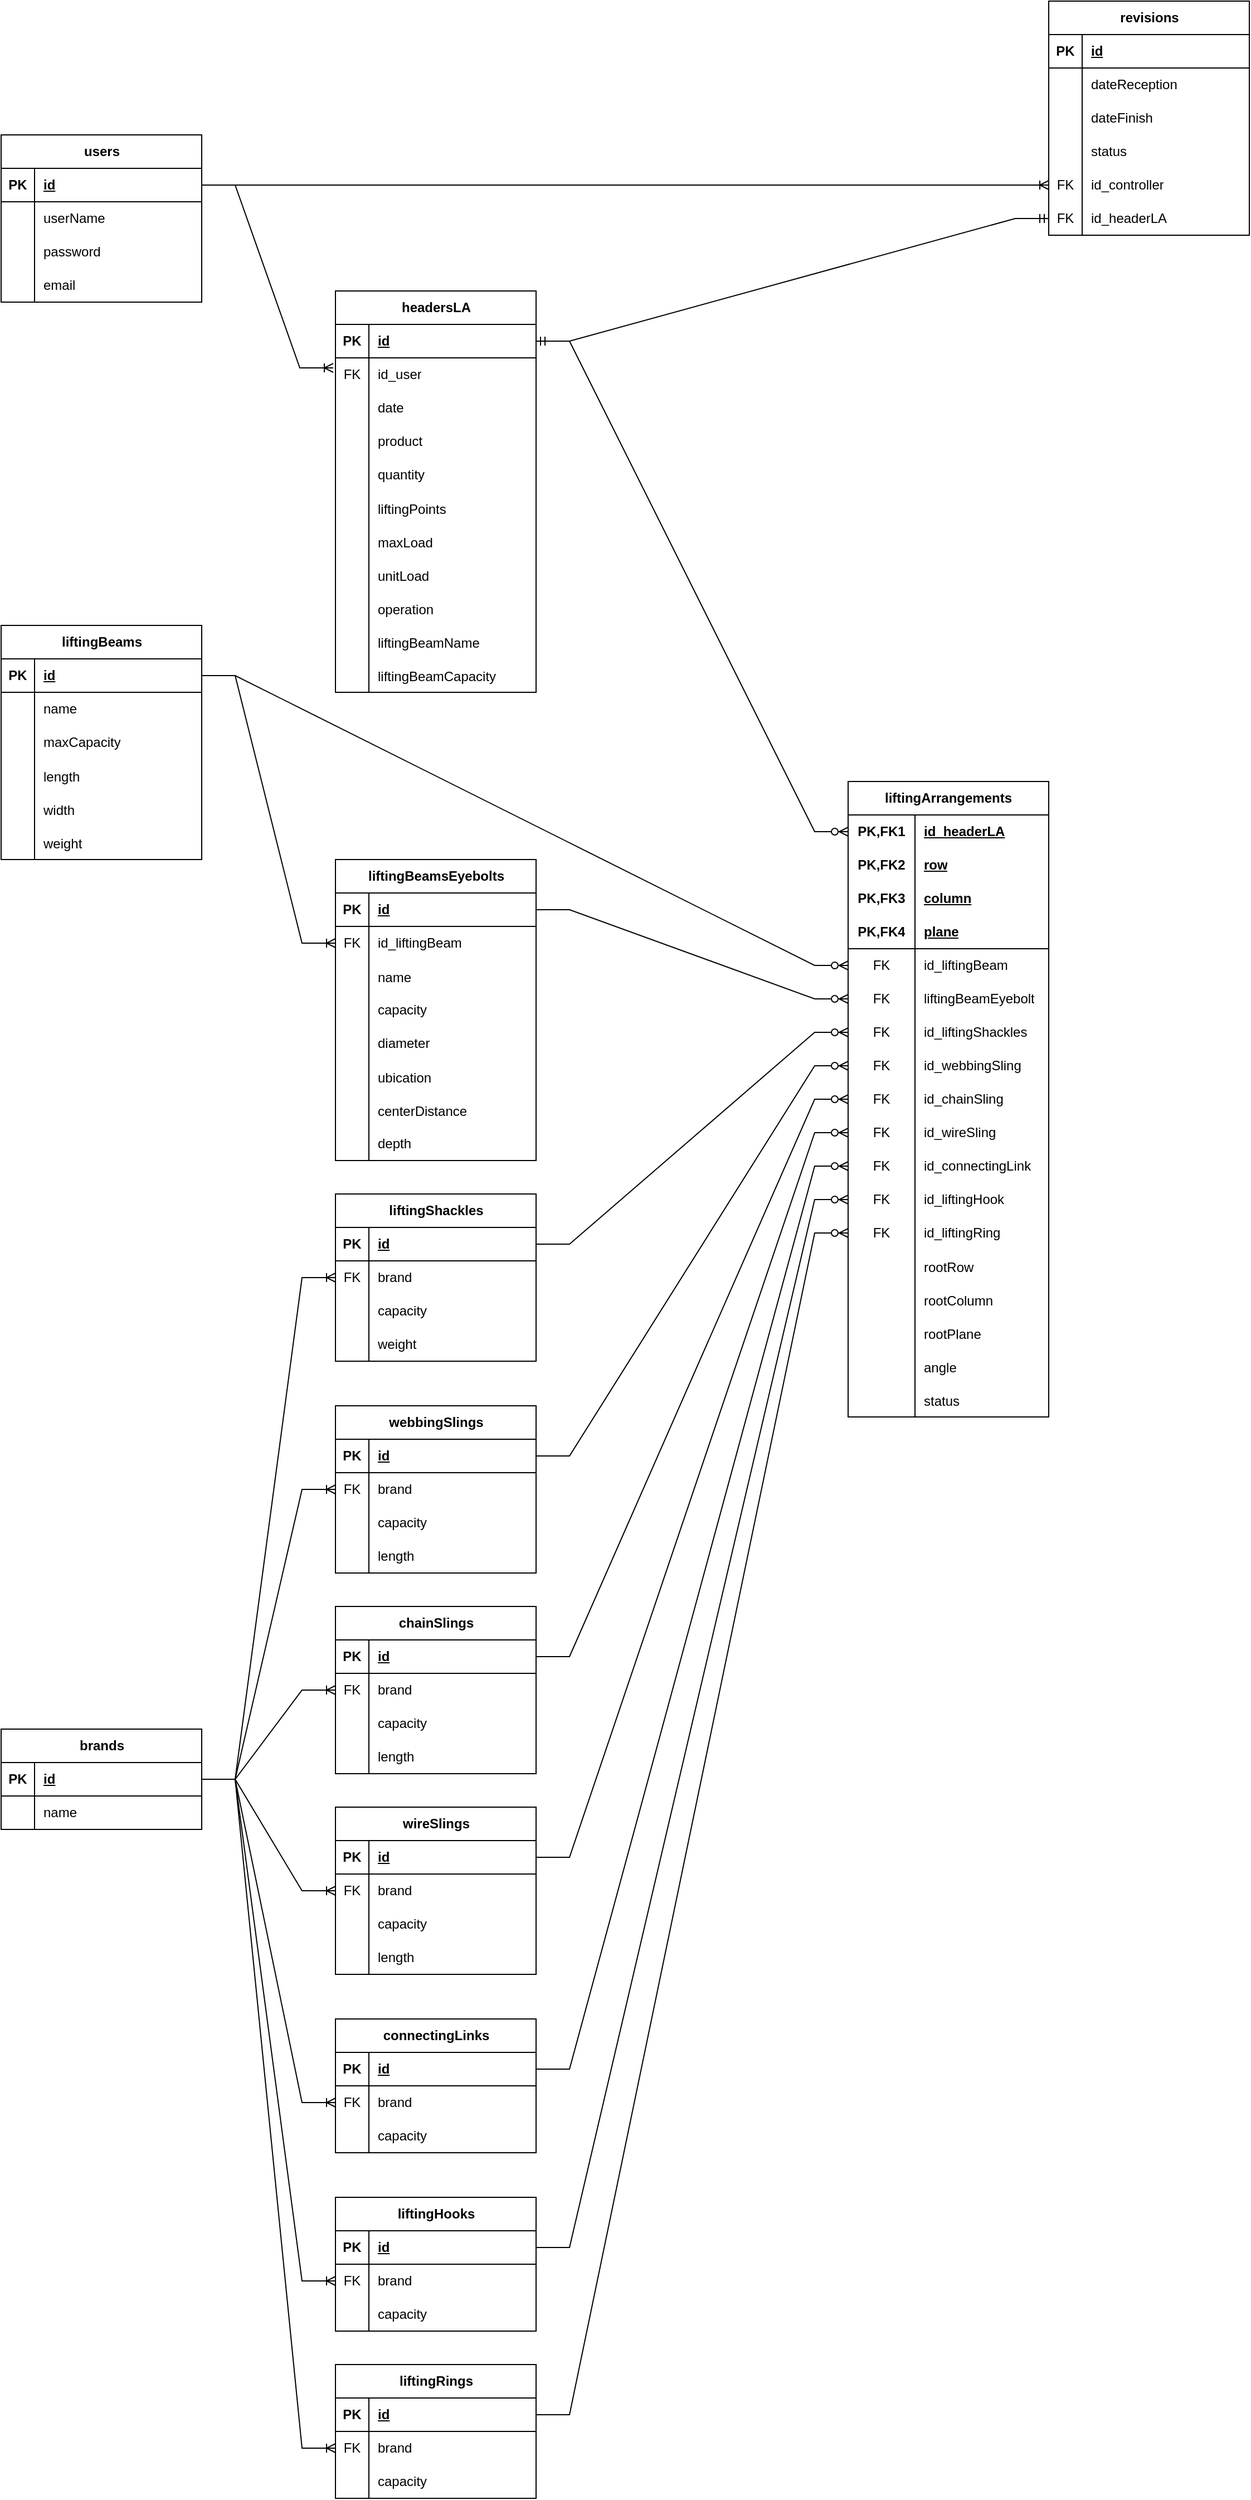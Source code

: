 <mxfile version="27.1.4">
  <diagram name="Página-1" id="pYURCKwUORhLczkOjF4L">
    <mxGraphModel dx="1458" dy="1846" grid="1" gridSize="10" guides="1" tooltips="1" connect="1" arrows="1" fold="1" page="1" pageScale="1" pageWidth="827" pageHeight="1169" math="0" shadow="0">
      <root>
        <mxCell id="0" />
        <mxCell id="1" parent="0" />
        <mxCell id="SNb2F1YysD-U6J9vq6os-1" value="users" style="shape=table;startSize=30;container=1;collapsible=1;childLayout=tableLayout;fixedRows=1;rowLines=0;fontStyle=1;align=center;resizeLast=1;html=1;" parent="1" vertex="1">
          <mxGeometry y="-530" width="180" height="150" as="geometry" />
        </mxCell>
        <mxCell id="SNb2F1YysD-U6J9vq6os-2" value="" style="shape=tableRow;horizontal=0;startSize=0;swimlaneHead=0;swimlaneBody=0;fillColor=none;collapsible=0;dropTarget=0;points=[[0,0.5],[1,0.5]];portConstraint=eastwest;top=0;left=0;right=0;bottom=1;" parent="SNb2F1YysD-U6J9vq6os-1" vertex="1">
          <mxGeometry y="30" width="180" height="30" as="geometry" />
        </mxCell>
        <mxCell id="SNb2F1YysD-U6J9vq6os-3" value="PK" style="shape=partialRectangle;connectable=0;fillColor=none;top=0;left=0;bottom=0;right=0;fontStyle=1;overflow=hidden;whiteSpace=wrap;html=1;" parent="SNb2F1YysD-U6J9vq6os-2" vertex="1">
          <mxGeometry width="30" height="30" as="geometry">
            <mxRectangle width="30" height="30" as="alternateBounds" />
          </mxGeometry>
        </mxCell>
        <mxCell id="SNb2F1YysD-U6J9vq6os-4" value="id" style="shape=partialRectangle;connectable=0;fillColor=none;top=0;left=0;bottom=0;right=0;align=left;spacingLeft=6;fontStyle=5;overflow=hidden;whiteSpace=wrap;html=1;" parent="SNb2F1YysD-U6J9vq6os-2" vertex="1">
          <mxGeometry x="30" width="150" height="30" as="geometry">
            <mxRectangle width="150" height="30" as="alternateBounds" />
          </mxGeometry>
        </mxCell>
        <mxCell id="SNb2F1YysD-U6J9vq6os-5" value="" style="shape=tableRow;horizontal=0;startSize=0;swimlaneHead=0;swimlaneBody=0;fillColor=none;collapsible=0;dropTarget=0;points=[[0,0.5],[1,0.5]];portConstraint=eastwest;top=0;left=0;right=0;bottom=0;" parent="SNb2F1YysD-U6J9vq6os-1" vertex="1">
          <mxGeometry y="60" width="180" height="30" as="geometry" />
        </mxCell>
        <mxCell id="SNb2F1YysD-U6J9vq6os-6" value="" style="shape=partialRectangle;connectable=0;fillColor=none;top=0;left=0;bottom=0;right=0;editable=1;overflow=hidden;whiteSpace=wrap;html=1;" parent="SNb2F1YysD-U6J9vq6os-5" vertex="1">
          <mxGeometry width="30" height="30" as="geometry">
            <mxRectangle width="30" height="30" as="alternateBounds" />
          </mxGeometry>
        </mxCell>
        <mxCell id="SNb2F1YysD-U6J9vq6os-7" value="userName" style="shape=partialRectangle;connectable=0;fillColor=none;top=0;left=0;bottom=0;right=0;align=left;spacingLeft=6;overflow=hidden;whiteSpace=wrap;html=1;" parent="SNb2F1YysD-U6J9vq6os-5" vertex="1">
          <mxGeometry x="30" width="150" height="30" as="geometry">
            <mxRectangle width="150" height="30" as="alternateBounds" />
          </mxGeometry>
        </mxCell>
        <mxCell id="SNb2F1YysD-U6J9vq6os-8" value="" style="shape=tableRow;horizontal=0;startSize=0;swimlaneHead=0;swimlaneBody=0;fillColor=none;collapsible=0;dropTarget=0;points=[[0,0.5],[1,0.5]];portConstraint=eastwest;top=0;left=0;right=0;bottom=0;" parent="SNb2F1YysD-U6J9vq6os-1" vertex="1">
          <mxGeometry y="90" width="180" height="30" as="geometry" />
        </mxCell>
        <mxCell id="SNb2F1YysD-U6J9vq6os-9" value="" style="shape=partialRectangle;connectable=0;fillColor=none;top=0;left=0;bottom=0;right=0;editable=1;overflow=hidden;whiteSpace=wrap;html=1;" parent="SNb2F1YysD-U6J9vq6os-8" vertex="1">
          <mxGeometry width="30" height="30" as="geometry">
            <mxRectangle width="30" height="30" as="alternateBounds" />
          </mxGeometry>
        </mxCell>
        <mxCell id="SNb2F1YysD-U6J9vq6os-10" value="password" style="shape=partialRectangle;connectable=0;fillColor=none;top=0;left=0;bottom=0;right=0;align=left;spacingLeft=6;overflow=hidden;whiteSpace=wrap;html=1;" parent="SNb2F1YysD-U6J9vq6os-8" vertex="1">
          <mxGeometry x="30" width="150" height="30" as="geometry">
            <mxRectangle width="150" height="30" as="alternateBounds" />
          </mxGeometry>
        </mxCell>
        <mxCell id="SNb2F1YysD-U6J9vq6os-11" value="" style="shape=tableRow;horizontal=0;startSize=0;swimlaneHead=0;swimlaneBody=0;fillColor=none;collapsible=0;dropTarget=0;points=[[0,0.5],[1,0.5]];portConstraint=eastwest;top=0;left=0;right=0;bottom=0;" parent="SNb2F1YysD-U6J9vq6os-1" vertex="1">
          <mxGeometry y="120" width="180" height="30" as="geometry" />
        </mxCell>
        <mxCell id="SNb2F1YysD-U6J9vq6os-12" value="" style="shape=partialRectangle;connectable=0;fillColor=none;top=0;left=0;bottom=0;right=0;editable=1;overflow=hidden;whiteSpace=wrap;html=1;" parent="SNb2F1YysD-U6J9vq6os-11" vertex="1">
          <mxGeometry width="30" height="30" as="geometry">
            <mxRectangle width="30" height="30" as="alternateBounds" />
          </mxGeometry>
        </mxCell>
        <mxCell id="SNb2F1YysD-U6J9vq6os-13" value="email" style="shape=partialRectangle;connectable=0;fillColor=none;top=0;left=0;bottom=0;right=0;align=left;spacingLeft=6;overflow=hidden;whiteSpace=wrap;html=1;" parent="SNb2F1YysD-U6J9vq6os-11" vertex="1">
          <mxGeometry x="30" width="150" height="30" as="geometry">
            <mxRectangle width="150" height="30" as="alternateBounds" />
          </mxGeometry>
        </mxCell>
        <mxCell id="SNb2F1YysD-U6J9vq6os-64" value="headersLA" style="shape=table;startSize=30;container=1;collapsible=1;childLayout=tableLayout;fixedRows=1;rowLines=0;fontStyle=1;align=center;resizeLast=1;html=1;" parent="1" vertex="1">
          <mxGeometry x="300" y="-390" width="180" height="360" as="geometry" />
        </mxCell>
        <mxCell id="SNb2F1YysD-U6J9vq6os-65" value="" style="shape=tableRow;horizontal=0;startSize=0;swimlaneHead=0;swimlaneBody=0;fillColor=none;collapsible=0;dropTarget=0;points=[[0,0.5],[1,0.5]];portConstraint=eastwest;top=0;left=0;right=0;bottom=1;" parent="SNb2F1YysD-U6J9vq6os-64" vertex="1">
          <mxGeometry y="30" width="180" height="30" as="geometry" />
        </mxCell>
        <mxCell id="SNb2F1YysD-U6J9vq6os-66" value="PK" style="shape=partialRectangle;connectable=0;fillColor=none;top=0;left=0;bottom=0;right=0;fontStyle=1;overflow=hidden;whiteSpace=wrap;html=1;" parent="SNb2F1YysD-U6J9vq6os-65" vertex="1">
          <mxGeometry width="30" height="30" as="geometry">
            <mxRectangle width="30" height="30" as="alternateBounds" />
          </mxGeometry>
        </mxCell>
        <mxCell id="SNb2F1YysD-U6J9vq6os-67" value="id" style="shape=partialRectangle;connectable=0;fillColor=none;top=0;left=0;bottom=0;right=0;align=left;spacingLeft=6;fontStyle=5;overflow=hidden;whiteSpace=wrap;html=1;" parent="SNb2F1YysD-U6J9vq6os-65" vertex="1">
          <mxGeometry x="30" width="150" height="30" as="geometry">
            <mxRectangle width="150" height="30" as="alternateBounds" />
          </mxGeometry>
        </mxCell>
        <mxCell id="SNb2F1YysD-U6J9vq6os-165" value="" style="shape=tableRow;horizontal=0;startSize=0;swimlaneHead=0;swimlaneBody=0;fillColor=none;collapsible=0;dropTarget=0;points=[[0,0.5],[1,0.5]];portConstraint=eastwest;top=0;left=0;right=0;bottom=0;" parent="SNb2F1YysD-U6J9vq6os-64" vertex="1">
          <mxGeometry y="60" width="180" height="30" as="geometry" />
        </mxCell>
        <mxCell id="SNb2F1YysD-U6J9vq6os-166" value="FK" style="shape=partialRectangle;connectable=0;fillColor=none;top=0;left=0;bottom=0;right=0;fontStyle=0;overflow=hidden;whiteSpace=wrap;html=1;" parent="SNb2F1YysD-U6J9vq6os-165" vertex="1">
          <mxGeometry width="30" height="30" as="geometry">
            <mxRectangle width="30" height="30" as="alternateBounds" />
          </mxGeometry>
        </mxCell>
        <mxCell id="SNb2F1YysD-U6J9vq6os-167" value="id_user" style="shape=partialRectangle;connectable=0;fillColor=none;top=0;left=0;bottom=0;right=0;align=left;spacingLeft=6;fontStyle=0;overflow=hidden;whiteSpace=wrap;html=1;" parent="SNb2F1YysD-U6J9vq6os-165" vertex="1">
          <mxGeometry x="30" width="150" height="30" as="geometry">
            <mxRectangle width="150" height="30" as="alternateBounds" />
          </mxGeometry>
        </mxCell>
        <mxCell id="SNb2F1YysD-U6J9vq6os-68" value="" style="shape=tableRow;horizontal=0;startSize=0;swimlaneHead=0;swimlaneBody=0;fillColor=none;collapsible=0;dropTarget=0;points=[[0,0.5],[1,0.5]];portConstraint=eastwest;top=0;left=0;right=0;bottom=0;" parent="SNb2F1YysD-U6J9vq6os-64" vertex="1">
          <mxGeometry y="90" width="180" height="30" as="geometry" />
        </mxCell>
        <mxCell id="SNb2F1YysD-U6J9vq6os-69" value="" style="shape=partialRectangle;connectable=0;fillColor=none;top=0;left=0;bottom=0;right=0;editable=1;overflow=hidden;whiteSpace=wrap;html=1;" parent="SNb2F1YysD-U6J9vq6os-68" vertex="1">
          <mxGeometry width="30" height="30" as="geometry">
            <mxRectangle width="30" height="30" as="alternateBounds" />
          </mxGeometry>
        </mxCell>
        <mxCell id="SNb2F1YysD-U6J9vq6os-70" value="date" style="shape=partialRectangle;connectable=0;fillColor=none;top=0;left=0;bottom=0;right=0;align=left;spacingLeft=6;overflow=hidden;whiteSpace=wrap;html=1;" parent="SNb2F1YysD-U6J9vq6os-68" vertex="1">
          <mxGeometry x="30" width="150" height="30" as="geometry">
            <mxRectangle width="150" height="30" as="alternateBounds" />
          </mxGeometry>
        </mxCell>
        <mxCell id="SNb2F1YysD-U6J9vq6os-71" value="" style="shape=tableRow;horizontal=0;startSize=0;swimlaneHead=0;swimlaneBody=0;fillColor=none;collapsible=0;dropTarget=0;points=[[0,0.5],[1,0.5]];portConstraint=eastwest;top=0;left=0;right=0;bottom=0;" parent="SNb2F1YysD-U6J9vq6os-64" vertex="1">
          <mxGeometry y="120" width="180" height="30" as="geometry" />
        </mxCell>
        <mxCell id="SNb2F1YysD-U6J9vq6os-72" value="" style="shape=partialRectangle;connectable=0;fillColor=none;top=0;left=0;bottom=0;right=0;editable=1;overflow=hidden;whiteSpace=wrap;html=1;" parent="SNb2F1YysD-U6J9vq6os-71" vertex="1">
          <mxGeometry width="30" height="30" as="geometry">
            <mxRectangle width="30" height="30" as="alternateBounds" />
          </mxGeometry>
        </mxCell>
        <mxCell id="SNb2F1YysD-U6J9vq6os-73" value="product" style="shape=partialRectangle;connectable=0;fillColor=none;top=0;left=0;bottom=0;right=0;align=left;spacingLeft=6;overflow=hidden;whiteSpace=wrap;html=1;" parent="SNb2F1YysD-U6J9vq6os-71" vertex="1">
          <mxGeometry x="30" width="150" height="30" as="geometry">
            <mxRectangle width="150" height="30" as="alternateBounds" />
          </mxGeometry>
        </mxCell>
        <mxCell id="SNb2F1YysD-U6J9vq6os-74" value="" style="shape=tableRow;horizontal=0;startSize=0;swimlaneHead=0;swimlaneBody=0;fillColor=none;collapsible=0;dropTarget=0;points=[[0,0.5],[1,0.5]];portConstraint=eastwest;top=0;left=0;right=0;bottom=0;" parent="SNb2F1YysD-U6J9vq6os-64" vertex="1">
          <mxGeometry y="150" width="180" height="30" as="geometry" />
        </mxCell>
        <mxCell id="SNb2F1YysD-U6J9vq6os-75" value="" style="shape=partialRectangle;connectable=0;fillColor=none;top=0;left=0;bottom=0;right=0;editable=1;overflow=hidden;whiteSpace=wrap;html=1;" parent="SNb2F1YysD-U6J9vq6os-74" vertex="1">
          <mxGeometry width="30" height="30" as="geometry">
            <mxRectangle width="30" height="30" as="alternateBounds" />
          </mxGeometry>
        </mxCell>
        <mxCell id="SNb2F1YysD-U6J9vq6os-76" value="quantity" style="shape=partialRectangle;connectable=0;fillColor=none;top=0;left=0;bottom=0;right=0;align=left;spacingLeft=6;overflow=hidden;whiteSpace=wrap;html=1;" parent="SNb2F1YysD-U6J9vq6os-74" vertex="1">
          <mxGeometry x="30" width="150" height="30" as="geometry">
            <mxRectangle width="150" height="30" as="alternateBounds" />
          </mxGeometry>
        </mxCell>
        <mxCell id="SNb2F1YysD-U6J9vq6os-78" value="" style="shape=tableRow;horizontal=0;startSize=0;swimlaneHead=0;swimlaneBody=0;fillColor=none;collapsible=0;dropTarget=0;points=[[0,0.5],[1,0.5]];portConstraint=eastwest;top=0;left=0;right=0;bottom=0;" parent="SNb2F1YysD-U6J9vq6os-64" vertex="1">
          <mxGeometry y="180" width="180" height="30" as="geometry" />
        </mxCell>
        <mxCell id="SNb2F1YysD-U6J9vq6os-79" value="" style="shape=partialRectangle;connectable=0;fillColor=none;top=0;left=0;bottom=0;right=0;editable=1;overflow=hidden;" parent="SNb2F1YysD-U6J9vq6os-78" vertex="1">
          <mxGeometry width="30" height="30" as="geometry">
            <mxRectangle width="30" height="30" as="alternateBounds" />
          </mxGeometry>
        </mxCell>
        <mxCell id="SNb2F1YysD-U6J9vq6os-80" value="liftingPoints" style="shape=partialRectangle;connectable=0;fillColor=none;top=0;left=0;bottom=0;right=0;align=left;spacingLeft=6;overflow=hidden;" parent="SNb2F1YysD-U6J9vq6os-78" vertex="1">
          <mxGeometry x="30" width="150" height="30" as="geometry">
            <mxRectangle width="150" height="30" as="alternateBounds" />
          </mxGeometry>
        </mxCell>
        <mxCell id="SNb2F1YysD-U6J9vq6os-82" value="" style="shape=tableRow;horizontal=0;startSize=0;swimlaneHead=0;swimlaneBody=0;fillColor=none;collapsible=0;dropTarget=0;points=[[0,0.5],[1,0.5]];portConstraint=eastwest;top=0;left=0;right=0;bottom=0;" parent="SNb2F1YysD-U6J9vq6os-64" vertex="1">
          <mxGeometry y="210" width="180" height="30" as="geometry" />
        </mxCell>
        <mxCell id="SNb2F1YysD-U6J9vq6os-83" value="" style="shape=partialRectangle;connectable=0;fillColor=none;top=0;left=0;bottom=0;right=0;editable=1;overflow=hidden;" parent="SNb2F1YysD-U6J9vq6os-82" vertex="1">
          <mxGeometry width="30" height="30" as="geometry">
            <mxRectangle width="30" height="30" as="alternateBounds" />
          </mxGeometry>
        </mxCell>
        <mxCell id="SNb2F1YysD-U6J9vq6os-84" value="maxLoad" style="shape=partialRectangle;connectable=0;fillColor=none;top=0;left=0;bottom=0;right=0;align=left;spacingLeft=6;overflow=hidden;" parent="SNb2F1YysD-U6J9vq6os-82" vertex="1">
          <mxGeometry x="30" width="150" height="30" as="geometry">
            <mxRectangle width="150" height="30" as="alternateBounds" />
          </mxGeometry>
        </mxCell>
        <mxCell id="SNb2F1YysD-U6J9vq6os-86" value="" style="shape=tableRow;horizontal=0;startSize=0;swimlaneHead=0;swimlaneBody=0;fillColor=none;collapsible=0;dropTarget=0;points=[[0,0.5],[1,0.5]];portConstraint=eastwest;top=0;left=0;right=0;bottom=0;" parent="SNb2F1YysD-U6J9vq6os-64" vertex="1">
          <mxGeometry y="240" width="180" height="30" as="geometry" />
        </mxCell>
        <mxCell id="SNb2F1YysD-U6J9vq6os-87" value="" style="shape=partialRectangle;connectable=0;fillColor=none;top=0;left=0;bottom=0;right=0;editable=1;overflow=hidden;" parent="SNb2F1YysD-U6J9vq6os-86" vertex="1">
          <mxGeometry width="30" height="30" as="geometry">
            <mxRectangle width="30" height="30" as="alternateBounds" />
          </mxGeometry>
        </mxCell>
        <mxCell id="SNb2F1YysD-U6J9vq6os-88" value="unitLoad" style="shape=partialRectangle;connectable=0;fillColor=none;top=0;left=0;bottom=0;right=0;align=left;spacingLeft=6;overflow=hidden;" parent="SNb2F1YysD-U6J9vq6os-86" vertex="1">
          <mxGeometry x="30" width="150" height="30" as="geometry">
            <mxRectangle width="150" height="30" as="alternateBounds" />
          </mxGeometry>
        </mxCell>
        <mxCell id="SNb2F1YysD-U6J9vq6os-102" value="" style="shape=tableRow;horizontal=0;startSize=0;swimlaneHead=0;swimlaneBody=0;fillColor=none;collapsible=0;dropTarget=0;points=[[0,0.5],[1,0.5]];portConstraint=eastwest;top=0;left=0;right=0;bottom=0;" parent="SNb2F1YysD-U6J9vq6os-64" vertex="1">
          <mxGeometry y="270" width="180" height="30" as="geometry" />
        </mxCell>
        <mxCell id="SNb2F1YysD-U6J9vq6os-103" value="" style="shape=partialRectangle;connectable=0;fillColor=none;top=0;left=0;bottom=0;right=0;editable=1;overflow=hidden;" parent="SNb2F1YysD-U6J9vq6os-102" vertex="1">
          <mxGeometry width="30" height="30" as="geometry">
            <mxRectangle width="30" height="30" as="alternateBounds" />
          </mxGeometry>
        </mxCell>
        <mxCell id="SNb2F1YysD-U6J9vq6os-104" value="operation" style="shape=partialRectangle;connectable=0;fillColor=none;top=0;left=0;bottom=0;right=0;align=left;spacingLeft=6;overflow=hidden;" parent="SNb2F1YysD-U6J9vq6os-102" vertex="1">
          <mxGeometry x="30" width="150" height="30" as="geometry">
            <mxRectangle width="150" height="30" as="alternateBounds" />
          </mxGeometry>
        </mxCell>
        <mxCell id="SNb2F1YysD-U6J9vq6os-90" value="" style="shape=tableRow;horizontal=0;startSize=0;swimlaneHead=0;swimlaneBody=0;fillColor=none;collapsible=0;dropTarget=0;points=[[0,0.5],[1,0.5]];portConstraint=eastwest;top=0;left=0;right=0;bottom=0;" parent="SNb2F1YysD-U6J9vq6os-64" vertex="1">
          <mxGeometry y="300" width="180" height="30" as="geometry" />
        </mxCell>
        <mxCell id="SNb2F1YysD-U6J9vq6os-91" value="" style="shape=partialRectangle;connectable=0;fillColor=none;top=0;left=0;bottom=0;right=0;editable=1;overflow=hidden;" parent="SNb2F1YysD-U6J9vq6os-90" vertex="1">
          <mxGeometry width="30" height="30" as="geometry">
            <mxRectangle width="30" height="30" as="alternateBounds" />
          </mxGeometry>
        </mxCell>
        <mxCell id="SNb2F1YysD-U6J9vq6os-92" value="liftingBeamName" style="shape=partialRectangle;connectable=0;fillColor=none;top=0;left=0;bottom=0;right=0;align=left;spacingLeft=6;overflow=hidden;" parent="SNb2F1YysD-U6J9vq6os-90" vertex="1">
          <mxGeometry x="30" width="150" height="30" as="geometry">
            <mxRectangle width="150" height="30" as="alternateBounds" />
          </mxGeometry>
        </mxCell>
        <mxCell id="SNb2F1YysD-U6J9vq6os-98" value="" style="shape=tableRow;horizontal=0;startSize=0;swimlaneHead=0;swimlaneBody=0;fillColor=none;collapsible=0;dropTarget=0;points=[[0,0.5],[1,0.5]];portConstraint=eastwest;top=0;left=0;right=0;bottom=0;" parent="SNb2F1YysD-U6J9vq6os-64" vertex="1">
          <mxGeometry y="330" width="180" height="30" as="geometry" />
        </mxCell>
        <mxCell id="SNb2F1YysD-U6J9vq6os-99" value="" style="shape=partialRectangle;connectable=0;fillColor=none;top=0;left=0;bottom=0;right=0;editable=1;overflow=hidden;" parent="SNb2F1YysD-U6J9vq6os-98" vertex="1">
          <mxGeometry width="30" height="30" as="geometry">
            <mxRectangle width="30" height="30" as="alternateBounds" />
          </mxGeometry>
        </mxCell>
        <mxCell id="SNb2F1YysD-U6J9vq6os-100" value="liftingBeamCapacity" style="shape=partialRectangle;connectable=0;fillColor=none;top=0;left=0;bottom=0;right=0;align=left;spacingLeft=6;overflow=hidden;" parent="SNb2F1YysD-U6J9vq6os-98" vertex="1">
          <mxGeometry x="30" width="150" height="30" as="geometry">
            <mxRectangle width="150" height="30" as="alternateBounds" />
          </mxGeometry>
        </mxCell>
        <mxCell id="SNb2F1YysD-U6J9vq6os-105" value="liftingArrangements" style="shape=table;startSize=30;container=1;collapsible=1;childLayout=tableLayout;fixedRows=1;rowLines=0;fontStyle=1;align=center;resizeLast=1;html=1;whiteSpace=wrap;" parent="1" vertex="1">
          <mxGeometry x="760" y="50" width="180" height="570" as="geometry" />
        </mxCell>
        <mxCell id="SNb2F1YysD-U6J9vq6os-129" value="" style="shape=tableRow;horizontal=0;startSize=0;swimlaneHead=0;swimlaneBody=0;fillColor=none;collapsible=0;dropTarget=0;points=[[0,0.5],[1,0.5]];portConstraint=eastwest;top=0;left=0;right=0;bottom=0;" parent="SNb2F1YysD-U6J9vq6os-105" vertex="1">
          <mxGeometry y="30" width="180" height="30" as="geometry" />
        </mxCell>
        <mxCell id="SNb2F1YysD-U6J9vq6os-130" value="&lt;b&gt;PK,FK1&lt;/b&gt;" style="shape=partialRectangle;connectable=0;fillColor=none;top=0;left=0;bottom=0;right=0;fontStyle=0;overflow=hidden;whiteSpace=wrap;html=1;" parent="SNb2F1YysD-U6J9vq6os-129" vertex="1">
          <mxGeometry width="60" height="30" as="geometry">
            <mxRectangle width="60" height="30" as="alternateBounds" />
          </mxGeometry>
        </mxCell>
        <mxCell id="SNb2F1YysD-U6J9vq6os-131" value="&lt;u&gt;&lt;b&gt;id_headerLA&lt;/b&gt;&lt;/u&gt;" style="shape=partialRectangle;connectable=0;fillColor=none;top=0;left=0;bottom=0;right=0;align=left;spacingLeft=6;fontStyle=0;overflow=hidden;whiteSpace=wrap;html=1;" parent="SNb2F1YysD-U6J9vq6os-129" vertex="1">
          <mxGeometry x="60" width="120" height="30" as="geometry">
            <mxRectangle width="120" height="30" as="alternateBounds" />
          </mxGeometry>
        </mxCell>
        <mxCell id="SNb2F1YysD-U6J9vq6os-106" value="" style="shape=tableRow;horizontal=0;startSize=0;swimlaneHead=0;swimlaneBody=0;fillColor=none;collapsible=0;dropTarget=0;points=[[0,0.5],[1,0.5]];portConstraint=eastwest;top=0;left=0;right=0;bottom=0;html=1;" parent="SNb2F1YysD-U6J9vq6os-105" vertex="1">
          <mxGeometry y="60" width="180" height="30" as="geometry" />
        </mxCell>
        <mxCell id="SNb2F1YysD-U6J9vq6os-107" value="PK,FK2" style="shape=partialRectangle;connectable=0;fillColor=none;top=0;left=0;bottom=0;right=0;fontStyle=1;overflow=hidden;html=1;whiteSpace=wrap;" parent="SNb2F1YysD-U6J9vq6os-106" vertex="1">
          <mxGeometry width="60" height="30" as="geometry">
            <mxRectangle width="60" height="30" as="alternateBounds" />
          </mxGeometry>
        </mxCell>
        <mxCell id="SNb2F1YysD-U6J9vq6os-108" value="row" style="shape=partialRectangle;connectable=0;fillColor=none;top=0;left=0;bottom=0;right=0;align=left;spacingLeft=6;fontStyle=5;overflow=hidden;html=1;whiteSpace=wrap;" parent="SNb2F1YysD-U6J9vq6os-106" vertex="1">
          <mxGeometry x="60" width="120" height="30" as="geometry">
            <mxRectangle width="120" height="30" as="alternateBounds" />
          </mxGeometry>
        </mxCell>
        <mxCell id="SNb2F1YysD-U6J9vq6os-218" value="" style="shape=tableRow;horizontal=0;startSize=0;swimlaneHead=0;swimlaneBody=0;fillColor=none;collapsible=0;dropTarget=0;points=[[0,0.5],[1,0.5]];portConstraint=eastwest;top=0;left=0;right=0;bottom=0;" parent="SNb2F1YysD-U6J9vq6os-105" vertex="1">
          <mxGeometry y="90" width="180" height="30" as="geometry" />
        </mxCell>
        <mxCell id="SNb2F1YysD-U6J9vq6os-219" value="&lt;b&gt;PK,FK3&lt;/b&gt;" style="shape=partialRectangle;connectable=0;fillColor=none;top=0;left=0;bottom=0;right=0;fontStyle=0;overflow=hidden;whiteSpace=wrap;html=1;" parent="SNb2F1YysD-U6J9vq6os-218" vertex="1">
          <mxGeometry width="60" height="30" as="geometry">
            <mxRectangle width="60" height="30" as="alternateBounds" />
          </mxGeometry>
        </mxCell>
        <mxCell id="SNb2F1YysD-U6J9vq6os-220" value="&lt;b&gt;&lt;u&gt;column&lt;/u&gt;&lt;/b&gt;" style="shape=partialRectangle;connectable=0;fillColor=none;top=0;left=0;bottom=0;right=0;align=left;spacingLeft=6;fontStyle=0;overflow=hidden;whiteSpace=wrap;html=1;" parent="SNb2F1YysD-U6J9vq6os-218" vertex="1">
          <mxGeometry x="60" width="120" height="30" as="geometry">
            <mxRectangle width="120" height="30" as="alternateBounds" />
          </mxGeometry>
        </mxCell>
        <mxCell id="SNb2F1YysD-U6J9vq6os-109" value="" style="shape=tableRow;horizontal=0;startSize=0;swimlaneHead=0;swimlaneBody=0;fillColor=none;collapsible=0;dropTarget=0;points=[[0,0.5],[1,0.5]];portConstraint=eastwest;top=0;left=0;right=0;bottom=1;html=1;" parent="SNb2F1YysD-U6J9vq6os-105" vertex="1">
          <mxGeometry y="120" width="180" height="30" as="geometry" />
        </mxCell>
        <mxCell id="SNb2F1YysD-U6J9vq6os-110" value="PK,FK4" style="shape=partialRectangle;connectable=0;fillColor=none;top=0;left=0;bottom=0;right=0;fontStyle=1;overflow=hidden;html=1;whiteSpace=wrap;" parent="SNb2F1YysD-U6J9vq6os-109" vertex="1">
          <mxGeometry width="60" height="30" as="geometry">
            <mxRectangle width="60" height="30" as="alternateBounds" />
          </mxGeometry>
        </mxCell>
        <mxCell id="SNb2F1YysD-U6J9vq6os-111" value="plane" style="shape=partialRectangle;connectable=0;fillColor=none;top=0;left=0;bottom=0;right=0;align=left;spacingLeft=6;fontStyle=5;overflow=hidden;html=1;whiteSpace=wrap;" parent="SNb2F1YysD-U6J9vq6os-109" vertex="1">
          <mxGeometry x="60" width="120" height="30" as="geometry">
            <mxRectangle width="120" height="30" as="alternateBounds" />
          </mxGeometry>
        </mxCell>
        <mxCell id="SNb2F1YysD-U6J9vq6os-112" value="" style="shape=tableRow;horizontal=0;startSize=0;swimlaneHead=0;swimlaneBody=0;fillColor=none;collapsible=0;dropTarget=0;points=[[0,0.5],[1,0.5]];portConstraint=eastwest;top=0;left=0;right=0;bottom=0;html=1;" parent="SNb2F1YysD-U6J9vq6os-105" vertex="1">
          <mxGeometry y="150" width="180" height="30" as="geometry" />
        </mxCell>
        <mxCell id="SNb2F1YysD-U6J9vq6os-113" value="FK" style="shape=partialRectangle;connectable=0;fillColor=none;top=0;left=0;bottom=0;right=0;editable=1;overflow=hidden;html=1;whiteSpace=wrap;" parent="SNb2F1YysD-U6J9vq6os-112" vertex="1">
          <mxGeometry width="60" height="30" as="geometry">
            <mxRectangle width="60" height="30" as="alternateBounds" />
          </mxGeometry>
        </mxCell>
        <mxCell id="SNb2F1YysD-U6J9vq6os-114" value="id_liftingBeam" style="shape=partialRectangle;connectable=0;fillColor=none;top=0;left=0;bottom=0;right=0;align=left;spacingLeft=6;overflow=hidden;html=1;whiteSpace=wrap;" parent="SNb2F1YysD-U6J9vq6os-112" vertex="1">
          <mxGeometry x="60" width="120" height="30" as="geometry">
            <mxRectangle width="120" height="30" as="alternateBounds" />
          </mxGeometry>
        </mxCell>
        <mxCell id="SNb2F1YysD-U6J9vq6os-387" value="" style="shape=tableRow;horizontal=0;startSize=0;swimlaneHead=0;swimlaneBody=0;fillColor=none;collapsible=0;dropTarget=0;points=[[0,0.5],[1,0.5]];portConstraint=eastwest;top=0;left=0;right=0;bottom=0;" parent="SNb2F1YysD-U6J9vq6os-105" vertex="1">
          <mxGeometry y="180" width="180" height="30" as="geometry" />
        </mxCell>
        <mxCell id="SNb2F1YysD-U6J9vq6os-388" value="FK" style="shape=partialRectangle;connectable=0;fillColor=none;top=0;left=0;bottom=0;right=0;fontStyle=0;overflow=hidden;whiteSpace=wrap;html=1;" parent="SNb2F1YysD-U6J9vq6os-387" vertex="1">
          <mxGeometry width="60" height="30" as="geometry">
            <mxRectangle width="60" height="30" as="alternateBounds" />
          </mxGeometry>
        </mxCell>
        <mxCell id="SNb2F1YysD-U6J9vq6os-389" value="liftingBeamEyebolt" style="shape=partialRectangle;connectable=0;fillColor=none;top=0;left=0;bottom=0;right=0;align=left;spacingLeft=6;fontStyle=0;overflow=hidden;whiteSpace=wrap;html=1;" parent="SNb2F1YysD-U6J9vq6os-387" vertex="1">
          <mxGeometry x="60" width="120" height="30" as="geometry">
            <mxRectangle width="120" height="30" as="alternateBounds" />
          </mxGeometry>
        </mxCell>
        <mxCell id="SNb2F1YysD-U6J9vq6os-115" value="" style="shape=tableRow;horizontal=0;startSize=0;swimlaneHead=0;swimlaneBody=0;fillColor=none;collapsible=0;dropTarget=0;points=[[0,0.5],[1,0.5]];portConstraint=eastwest;top=0;left=0;right=0;bottom=0;html=1;" parent="SNb2F1YysD-U6J9vq6os-105" vertex="1">
          <mxGeometry y="210" width="180" height="30" as="geometry" />
        </mxCell>
        <mxCell id="SNb2F1YysD-U6J9vq6os-116" value="FK" style="shape=partialRectangle;connectable=0;fillColor=none;top=0;left=0;bottom=0;right=0;editable=1;overflow=hidden;html=1;whiteSpace=wrap;" parent="SNb2F1YysD-U6J9vq6os-115" vertex="1">
          <mxGeometry width="60" height="30" as="geometry">
            <mxRectangle width="60" height="30" as="alternateBounds" />
          </mxGeometry>
        </mxCell>
        <mxCell id="SNb2F1YysD-U6J9vq6os-117" value="id_liftingShackles" style="shape=partialRectangle;connectable=0;fillColor=none;top=0;left=0;bottom=0;right=0;align=left;spacingLeft=6;overflow=hidden;html=1;whiteSpace=wrap;" parent="SNb2F1YysD-U6J9vq6os-115" vertex="1">
          <mxGeometry x="60" width="120" height="30" as="geometry">
            <mxRectangle width="120" height="30" as="alternateBounds" />
          </mxGeometry>
        </mxCell>
        <mxCell id="SNb2F1YysD-U6J9vq6os-153" value="" style="shape=tableRow;horizontal=0;startSize=0;swimlaneHead=0;swimlaneBody=0;fillColor=none;collapsible=0;dropTarget=0;points=[[0,0.5],[1,0.5]];portConstraint=eastwest;top=0;left=0;right=0;bottom=0;" parent="SNb2F1YysD-U6J9vq6os-105" vertex="1">
          <mxGeometry y="240" width="180" height="30" as="geometry" />
        </mxCell>
        <mxCell id="SNb2F1YysD-U6J9vq6os-154" value="FK" style="shape=partialRectangle;connectable=0;fillColor=none;top=0;left=0;bottom=0;right=0;fontStyle=0;overflow=hidden;whiteSpace=wrap;html=1;" parent="SNb2F1YysD-U6J9vq6os-153" vertex="1">
          <mxGeometry width="60" height="30" as="geometry">
            <mxRectangle width="60" height="30" as="alternateBounds" />
          </mxGeometry>
        </mxCell>
        <mxCell id="SNb2F1YysD-U6J9vq6os-155" value="id_webbingSling" style="shape=partialRectangle;connectable=0;fillColor=none;top=0;left=0;bottom=0;right=0;align=left;spacingLeft=6;fontStyle=0;overflow=hidden;whiteSpace=wrap;html=1;" parent="SNb2F1YysD-U6J9vq6os-153" vertex="1">
          <mxGeometry x="60" width="120" height="30" as="geometry">
            <mxRectangle width="120" height="30" as="alternateBounds" />
          </mxGeometry>
        </mxCell>
        <mxCell id="SNb2F1YysD-U6J9vq6os-157" value="" style="shape=tableRow;horizontal=0;startSize=0;swimlaneHead=0;swimlaneBody=0;fillColor=none;collapsible=0;dropTarget=0;points=[[0,0.5],[1,0.5]];portConstraint=eastwest;top=0;left=0;right=0;bottom=0;" parent="SNb2F1YysD-U6J9vq6os-105" vertex="1">
          <mxGeometry y="270" width="180" height="30" as="geometry" />
        </mxCell>
        <mxCell id="SNb2F1YysD-U6J9vq6os-158" value="FK" style="shape=partialRectangle;connectable=0;fillColor=none;top=0;left=0;bottom=0;right=0;fontStyle=0;overflow=hidden;whiteSpace=wrap;html=1;" parent="SNb2F1YysD-U6J9vq6os-157" vertex="1">
          <mxGeometry width="60" height="30" as="geometry">
            <mxRectangle width="60" height="30" as="alternateBounds" />
          </mxGeometry>
        </mxCell>
        <mxCell id="SNb2F1YysD-U6J9vq6os-159" value="id_chainSling" style="shape=partialRectangle;connectable=0;fillColor=none;top=0;left=0;bottom=0;right=0;align=left;spacingLeft=6;fontStyle=0;overflow=hidden;whiteSpace=wrap;html=1;" parent="SNb2F1YysD-U6J9vq6os-157" vertex="1">
          <mxGeometry x="60" width="120" height="30" as="geometry">
            <mxRectangle width="120" height="30" as="alternateBounds" />
          </mxGeometry>
        </mxCell>
        <mxCell id="SNb2F1YysD-U6J9vq6os-161" value="" style="shape=tableRow;horizontal=0;startSize=0;swimlaneHead=0;swimlaneBody=0;fillColor=none;collapsible=0;dropTarget=0;points=[[0,0.5],[1,0.5]];portConstraint=eastwest;top=0;left=0;right=0;bottom=0;" parent="SNb2F1YysD-U6J9vq6os-105" vertex="1">
          <mxGeometry y="300" width="180" height="30" as="geometry" />
        </mxCell>
        <mxCell id="SNb2F1YysD-U6J9vq6os-162" value="FK" style="shape=partialRectangle;connectable=0;fillColor=none;top=0;left=0;bottom=0;right=0;fontStyle=0;overflow=hidden;whiteSpace=wrap;html=1;" parent="SNb2F1YysD-U6J9vq6os-161" vertex="1">
          <mxGeometry width="60" height="30" as="geometry">
            <mxRectangle width="60" height="30" as="alternateBounds" />
          </mxGeometry>
        </mxCell>
        <mxCell id="SNb2F1YysD-U6J9vq6os-163" value="id_wireSling" style="shape=partialRectangle;connectable=0;fillColor=none;top=0;left=0;bottom=0;right=0;align=left;spacingLeft=6;fontStyle=0;overflow=hidden;whiteSpace=wrap;html=1;" parent="SNb2F1YysD-U6J9vq6os-161" vertex="1">
          <mxGeometry x="60" width="120" height="30" as="geometry">
            <mxRectangle width="120" height="30" as="alternateBounds" />
          </mxGeometry>
        </mxCell>
        <mxCell id="SNb2F1YysD-U6J9vq6os-181" value="" style="shape=tableRow;horizontal=0;startSize=0;swimlaneHead=0;swimlaneBody=0;fillColor=none;collapsible=0;dropTarget=0;points=[[0,0.5],[1,0.5]];portConstraint=eastwest;top=0;left=0;right=0;bottom=0;" parent="SNb2F1YysD-U6J9vq6os-105" vertex="1">
          <mxGeometry y="330" width="180" height="30" as="geometry" />
        </mxCell>
        <mxCell id="SNb2F1YysD-U6J9vq6os-182" value="FK" style="shape=partialRectangle;connectable=0;fillColor=none;top=0;left=0;bottom=0;right=0;fontStyle=0;overflow=hidden;whiteSpace=wrap;html=1;" parent="SNb2F1YysD-U6J9vq6os-181" vertex="1">
          <mxGeometry width="60" height="30" as="geometry">
            <mxRectangle width="60" height="30" as="alternateBounds" />
          </mxGeometry>
        </mxCell>
        <mxCell id="SNb2F1YysD-U6J9vq6os-183" value="id_connectingLink" style="shape=partialRectangle;connectable=0;fillColor=none;top=0;left=0;bottom=0;right=0;align=left;spacingLeft=6;fontStyle=0;overflow=hidden;whiteSpace=wrap;html=1;" parent="SNb2F1YysD-U6J9vq6os-181" vertex="1">
          <mxGeometry x="60" width="120" height="30" as="geometry">
            <mxRectangle width="120" height="30" as="alternateBounds" />
          </mxGeometry>
        </mxCell>
        <mxCell id="SNb2F1YysD-U6J9vq6os-177" value="" style="shape=tableRow;horizontal=0;startSize=0;swimlaneHead=0;swimlaneBody=0;fillColor=none;collapsible=0;dropTarget=0;points=[[0,0.5],[1,0.5]];portConstraint=eastwest;top=0;left=0;right=0;bottom=0;" parent="SNb2F1YysD-U6J9vq6os-105" vertex="1">
          <mxGeometry y="360" width="180" height="30" as="geometry" />
        </mxCell>
        <mxCell id="SNb2F1YysD-U6J9vq6os-178" value="FK" style="shape=partialRectangle;connectable=0;fillColor=none;top=0;left=0;bottom=0;right=0;fontStyle=0;overflow=hidden;whiteSpace=wrap;html=1;" parent="SNb2F1YysD-U6J9vq6os-177" vertex="1">
          <mxGeometry width="60" height="30" as="geometry">
            <mxRectangle width="60" height="30" as="alternateBounds" />
          </mxGeometry>
        </mxCell>
        <mxCell id="SNb2F1YysD-U6J9vq6os-179" value="id_liftingHook" style="shape=partialRectangle;connectable=0;fillColor=none;top=0;left=0;bottom=0;right=0;align=left;spacingLeft=6;fontStyle=0;overflow=hidden;whiteSpace=wrap;html=1;" parent="SNb2F1YysD-U6J9vq6os-177" vertex="1">
          <mxGeometry x="60" width="120" height="30" as="geometry">
            <mxRectangle width="120" height="30" as="alternateBounds" />
          </mxGeometry>
        </mxCell>
        <mxCell id="wmrW2Xa7jCxtxY3SB8j8-16" value="" style="shape=tableRow;horizontal=0;startSize=0;swimlaneHead=0;swimlaneBody=0;fillColor=none;collapsible=0;dropTarget=0;points=[[0,0.5],[1,0.5]];portConstraint=eastwest;top=0;left=0;right=0;bottom=0;" vertex="1" parent="SNb2F1YysD-U6J9vq6os-105">
          <mxGeometry y="390" width="180" height="30" as="geometry" />
        </mxCell>
        <mxCell id="wmrW2Xa7jCxtxY3SB8j8-17" value="FK" style="shape=partialRectangle;connectable=0;fillColor=none;top=0;left=0;bottom=0;right=0;fontStyle=0;overflow=hidden;whiteSpace=wrap;html=1;" vertex="1" parent="wmrW2Xa7jCxtxY3SB8j8-16">
          <mxGeometry width="60" height="30" as="geometry">
            <mxRectangle width="60" height="30" as="alternateBounds" />
          </mxGeometry>
        </mxCell>
        <mxCell id="wmrW2Xa7jCxtxY3SB8j8-18" value="id_liftingRing" style="shape=partialRectangle;connectable=0;fillColor=none;top=0;left=0;bottom=0;right=0;align=left;spacingLeft=6;fontStyle=0;overflow=hidden;whiteSpace=wrap;html=1;" vertex="1" parent="wmrW2Xa7jCxtxY3SB8j8-16">
          <mxGeometry x="60" width="120" height="30" as="geometry">
            <mxRectangle width="120" height="30" as="alternateBounds" />
          </mxGeometry>
        </mxCell>
        <mxCell id="SNb2F1YysD-U6J9vq6os-169" value="" style="shape=tableRow;horizontal=0;startSize=0;swimlaneHead=0;swimlaneBody=0;fillColor=none;collapsible=0;dropTarget=0;points=[[0,0.5],[1,0.5]];portConstraint=eastwest;top=0;left=0;right=0;bottom=0;" parent="SNb2F1YysD-U6J9vq6os-105" vertex="1">
          <mxGeometry y="420" width="180" height="30" as="geometry" />
        </mxCell>
        <mxCell id="SNb2F1YysD-U6J9vq6os-170" value="" style="shape=partialRectangle;connectable=0;fillColor=none;top=0;left=0;bottom=0;right=0;editable=1;overflow=hidden;" parent="SNb2F1YysD-U6J9vq6os-169" vertex="1">
          <mxGeometry width="60" height="30" as="geometry">
            <mxRectangle width="60" height="30" as="alternateBounds" />
          </mxGeometry>
        </mxCell>
        <mxCell id="SNb2F1YysD-U6J9vq6os-171" value="rootRow" style="shape=partialRectangle;connectable=0;fillColor=none;top=0;left=0;bottom=0;right=0;align=left;spacingLeft=6;overflow=hidden;" parent="SNb2F1YysD-U6J9vq6os-169" vertex="1">
          <mxGeometry x="60" width="120" height="30" as="geometry">
            <mxRectangle width="120" height="30" as="alternateBounds" />
          </mxGeometry>
        </mxCell>
        <mxCell id="SNb2F1YysD-U6J9vq6os-173" value="" style="shape=tableRow;horizontal=0;startSize=0;swimlaneHead=0;swimlaneBody=0;fillColor=none;collapsible=0;dropTarget=0;points=[[0,0.5],[1,0.5]];portConstraint=eastwest;top=0;left=0;right=0;bottom=0;" parent="SNb2F1YysD-U6J9vq6os-105" vertex="1">
          <mxGeometry y="450" width="180" height="30" as="geometry" />
        </mxCell>
        <mxCell id="SNb2F1YysD-U6J9vq6os-174" value="" style="shape=partialRectangle;connectable=0;fillColor=none;top=0;left=0;bottom=0;right=0;editable=1;overflow=hidden;" parent="SNb2F1YysD-U6J9vq6os-173" vertex="1">
          <mxGeometry width="60" height="30" as="geometry">
            <mxRectangle width="60" height="30" as="alternateBounds" />
          </mxGeometry>
        </mxCell>
        <mxCell id="SNb2F1YysD-U6J9vq6os-175" value="rootColumn" style="shape=partialRectangle;connectable=0;fillColor=none;top=0;left=0;bottom=0;right=0;align=left;spacingLeft=6;overflow=hidden;" parent="SNb2F1YysD-U6J9vq6os-173" vertex="1">
          <mxGeometry x="60" width="120" height="30" as="geometry">
            <mxRectangle width="120" height="30" as="alternateBounds" />
          </mxGeometry>
        </mxCell>
        <mxCell id="SNb2F1YysD-U6J9vq6os-393" value="" style="shape=tableRow;horizontal=0;startSize=0;swimlaneHead=0;swimlaneBody=0;fillColor=none;collapsible=0;dropTarget=0;points=[[0,0.5],[1,0.5]];portConstraint=eastwest;top=0;left=0;right=0;bottom=0;" parent="SNb2F1YysD-U6J9vq6os-105" vertex="1">
          <mxGeometry y="480" width="180" height="30" as="geometry" />
        </mxCell>
        <mxCell id="SNb2F1YysD-U6J9vq6os-394" value="" style="shape=partialRectangle;connectable=0;fillColor=none;top=0;left=0;bottom=0;right=0;editable=1;overflow=hidden;" parent="SNb2F1YysD-U6J9vq6os-393" vertex="1">
          <mxGeometry width="60" height="30" as="geometry">
            <mxRectangle width="60" height="30" as="alternateBounds" />
          </mxGeometry>
        </mxCell>
        <mxCell id="SNb2F1YysD-U6J9vq6os-395" value="rootPlane" style="shape=partialRectangle;connectable=0;fillColor=none;top=0;left=0;bottom=0;right=0;align=left;spacingLeft=6;overflow=hidden;" parent="SNb2F1YysD-U6J9vq6os-393" vertex="1">
          <mxGeometry x="60" width="120" height="30" as="geometry">
            <mxRectangle width="120" height="30" as="alternateBounds" />
          </mxGeometry>
        </mxCell>
        <mxCell id="SNb2F1YysD-U6J9vq6os-200" value="" style="shape=tableRow;horizontal=0;startSize=0;swimlaneHead=0;swimlaneBody=0;fillColor=none;collapsible=0;dropTarget=0;points=[[0,0.5],[1,0.5]];portConstraint=eastwest;top=0;left=0;right=0;bottom=0;" parent="SNb2F1YysD-U6J9vq6os-105" vertex="1">
          <mxGeometry y="510" width="180" height="30" as="geometry" />
        </mxCell>
        <mxCell id="SNb2F1YysD-U6J9vq6os-201" value="" style="shape=partialRectangle;connectable=0;fillColor=none;top=0;left=0;bottom=0;right=0;editable=1;overflow=hidden;" parent="SNb2F1YysD-U6J9vq6os-200" vertex="1">
          <mxGeometry width="60" height="30" as="geometry">
            <mxRectangle width="60" height="30" as="alternateBounds" />
          </mxGeometry>
        </mxCell>
        <mxCell id="SNb2F1YysD-U6J9vq6os-202" value="angle" style="shape=partialRectangle;connectable=0;fillColor=none;top=0;left=0;bottom=0;right=0;align=left;spacingLeft=6;overflow=hidden;" parent="SNb2F1YysD-U6J9vq6os-200" vertex="1">
          <mxGeometry x="60" width="120" height="30" as="geometry">
            <mxRectangle width="120" height="30" as="alternateBounds" />
          </mxGeometry>
        </mxCell>
        <mxCell id="SNb2F1YysD-U6J9vq6os-421" value="" style="shape=tableRow;horizontal=0;startSize=0;swimlaneHead=0;swimlaneBody=0;fillColor=none;collapsible=0;dropTarget=0;points=[[0,0.5],[1,0.5]];portConstraint=eastwest;top=0;left=0;right=0;bottom=0;" parent="SNb2F1YysD-U6J9vq6os-105" vertex="1">
          <mxGeometry y="540" width="180" height="30" as="geometry" />
        </mxCell>
        <mxCell id="SNb2F1YysD-U6J9vq6os-422" value="" style="shape=partialRectangle;connectable=0;fillColor=none;top=0;left=0;bottom=0;right=0;editable=1;overflow=hidden;" parent="SNb2F1YysD-U6J9vq6os-421" vertex="1">
          <mxGeometry width="60" height="30" as="geometry">
            <mxRectangle width="60" height="30" as="alternateBounds" />
          </mxGeometry>
        </mxCell>
        <mxCell id="SNb2F1YysD-U6J9vq6os-423" value="status" style="shape=partialRectangle;connectable=0;fillColor=none;top=0;left=0;bottom=0;right=0;align=left;spacingLeft=6;overflow=hidden;" parent="SNb2F1YysD-U6J9vq6os-421" vertex="1">
          <mxGeometry x="60" width="120" height="30" as="geometry">
            <mxRectangle width="120" height="30" as="alternateBounds" />
          </mxGeometry>
        </mxCell>
        <mxCell id="SNb2F1YysD-U6J9vq6os-184" value="" style="edgeStyle=entityRelationEdgeStyle;fontSize=12;html=1;endArrow=ERoneToMany;rounded=0;entryX=-0.011;entryY=0.3;entryDx=0;entryDy=0;entryPerimeter=0;exitX=1;exitY=0.5;exitDx=0;exitDy=0;" parent="1" source="SNb2F1YysD-U6J9vq6os-2" target="SNb2F1YysD-U6J9vq6os-165" edge="1">
          <mxGeometry width="100" height="100" relative="1" as="geometry">
            <mxPoint x="230" y="139" as="sourcePoint" />
            <mxPoint x="300" y="30" as="targetPoint" />
          </mxGeometry>
        </mxCell>
        <mxCell id="SNb2F1YysD-U6J9vq6os-186" value="liftingShackles" style="shape=table;startSize=30;container=1;collapsible=1;childLayout=tableLayout;fixedRows=1;rowLines=0;fontStyle=1;align=center;resizeLast=1;html=1;" parent="1" vertex="1">
          <mxGeometry x="300" y="420" width="180" height="150" as="geometry" />
        </mxCell>
        <mxCell id="SNb2F1YysD-U6J9vq6os-187" value="" style="shape=tableRow;horizontal=0;startSize=0;swimlaneHead=0;swimlaneBody=0;fillColor=none;collapsible=0;dropTarget=0;points=[[0,0.5],[1,0.5]];portConstraint=eastwest;top=0;left=0;right=0;bottom=1;" parent="SNb2F1YysD-U6J9vq6os-186" vertex="1">
          <mxGeometry y="30" width="180" height="30" as="geometry" />
        </mxCell>
        <mxCell id="SNb2F1YysD-U6J9vq6os-188" value="PK" style="shape=partialRectangle;connectable=0;fillColor=none;top=0;left=0;bottom=0;right=0;fontStyle=1;overflow=hidden;whiteSpace=wrap;html=1;" parent="SNb2F1YysD-U6J9vq6os-187" vertex="1">
          <mxGeometry width="30" height="30" as="geometry">
            <mxRectangle width="30" height="30" as="alternateBounds" />
          </mxGeometry>
        </mxCell>
        <mxCell id="SNb2F1YysD-U6J9vq6os-189" value="id" style="shape=partialRectangle;connectable=0;fillColor=none;top=0;left=0;bottom=0;right=0;align=left;spacingLeft=6;fontStyle=5;overflow=hidden;whiteSpace=wrap;html=1;" parent="SNb2F1YysD-U6J9vq6os-187" vertex="1">
          <mxGeometry x="30" width="150" height="30" as="geometry">
            <mxRectangle width="150" height="30" as="alternateBounds" />
          </mxGeometry>
        </mxCell>
        <mxCell id="SNb2F1YysD-U6J9vq6os-190" value="" style="shape=tableRow;horizontal=0;startSize=0;swimlaneHead=0;swimlaneBody=0;fillColor=none;collapsible=0;dropTarget=0;points=[[0,0.5],[1,0.5]];portConstraint=eastwest;top=0;left=0;right=0;bottom=0;" parent="SNb2F1YysD-U6J9vq6os-186" vertex="1">
          <mxGeometry y="60" width="180" height="30" as="geometry" />
        </mxCell>
        <mxCell id="SNb2F1YysD-U6J9vq6os-191" value="FK" style="shape=partialRectangle;connectable=0;fillColor=none;top=0;left=0;bottom=0;right=0;editable=1;overflow=hidden;whiteSpace=wrap;html=1;" parent="SNb2F1YysD-U6J9vq6os-190" vertex="1">
          <mxGeometry width="30" height="30" as="geometry">
            <mxRectangle width="30" height="30" as="alternateBounds" />
          </mxGeometry>
        </mxCell>
        <mxCell id="SNb2F1YysD-U6J9vq6os-192" value="brand" style="shape=partialRectangle;connectable=0;fillColor=none;top=0;left=0;bottom=0;right=0;align=left;spacingLeft=6;overflow=hidden;whiteSpace=wrap;html=1;" parent="SNb2F1YysD-U6J9vq6os-190" vertex="1">
          <mxGeometry x="30" width="150" height="30" as="geometry">
            <mxRectangle width="150" height="30" as="alternateBounds" />
          </mxGeometry>
        </mxCell>
        <mxCell id="SNb2F1YysD-U6J9vq6os-193" value="" style="shape=tableRow;horizontal=0;startSize=0;swimlaneHead=0;swimlaneBody=0;fillColor=none;collapsible=0;dropTarget=0;points=[[0,0.5],[1,0.5]];portConstraint=eastwest;top=0;left=0;right=0;bottom=0;" parent="SNb2F1YysD-U6J9vq6os-186" vertex="1">
          <mxGeometry y="90" width="180" height="30" as="geometry" />
        </mxCell>
        <mxCell id="SNb2F1YysD-U6J9vq6os-194" value="" style="shape=partialRectangle;connectable=0;fillColor=none;top=0;left=0;bottom=0;right=0;editable=1;overflow=hidden;whiteSpace=wrap;html=1;" parent="SNb2F1YysD-U6J9vq6os-193" vertex="1">
          <mxGeometry width="30" height="30" as="geometry">
            <mxRectangle width="30" height="30" as="alternateBounds" />
          </mxGeometry>
        </mxCell>
        <mxCell id="SNb2F1YysD-U6J9vq6os-195" value="capacity" style="shape=partialRectangle;connectable=0;fillColor=none;top=0;left=0;bottom=0;right=0;align=left;spacingLeft=6;overflow=hidden;whiteSpace=wrap;html=1;" parent="SNb2F1YysD-U6J9vq6os-193" vertex="1">
          <mxGeometry x="30" width="150" height="30" as="geometry">
            <mxRectangle width="150" height="30" as="alternateBounds" />
          </mxGeometry>
        </mxCell>
        <mxCell id="SNb2F1YysD-U6J9vq6os-196" value="" style="shape=tableRow;horizontal=0;startSize=0;swimlaneHead=0;swimlaneBody=0;fillColor=none;collapsible=0;dropTarget=0;points=[[0,0.5],[1,0.5]];portConstraint=eastwest;top=0;left=0;right=0;bottom=0;" parent="SNb2F1YysD-U6J9vq6os-186" vertex="1">
          <mxGeometry y="120" width="180" height="30" as="geometry" />
        </mxCell>
        <mxCell id="SNb2F1YysD-U6J9vq6os-197" value="" style="shape=partialRectangle;connectable=0;fillColor=none;top=0;left=0;bottom=0;right=0;editable=1;overflow=hidden;whiteSpace=wrap;html=1;" parent="SNb2F1YysD-U6J9vq6os-196" vertex="1">
          <mxGeometry width="30" height="30" as="geometry">
            <mxRectangle width="30" height="30" as="alternateBounds" />
          </mxGeometry>
        </mxCell>
        <mxCell id="SNb2F1YysD-U6J9vq6os-198" value="weight" style="shape=partialRectangle;connectable=0;fillColor=none;top=0;left=0;bottom=0;right=0;align=left;spacingLeft=6;overflow=hidden;whiteSpace=wrap;html=1;" parent="SNb2F1YysD-U6J9vq6os-196" vertex="1">
          <mxGeometry x="30" width="150" height="30" as="geometry">
            <mxRectangle width="150" height="30" as="alternateBounds" />
          </mxGeometry>
        </mxCell>
        <mxCell id="SNb2F1YysD-U6J9vq6os-204" value="brands" style="shape=table;startSize=30;container=1;collapsible=1;childLayout=tableLayout;fixedRows=1;rowLines=0;fontStyle=1;align=center;resizeLast=1;html=1;" parent="1" vertex="1">
          <mxGeometry y="900" width="180" height="90" as="geometry" />
        </mxCell>
        <mxCell id="SNb2F1YysD-U6J9vq6os-205" value="" style="shape=tableRow;horizontal=0;startSize=0;swimlaneHead=0;swimlaneBody=0;fillColor=none;collapsible=0;dropTarget=0;points=[[0,0.5],[1,0.5]];portConstraint=eastwest;top=0;left=0;right=0;bottom=1;" parent="SNb2F1YysD-U6J9vq6os-204" vertex="1">
          <mxGeometry y="30" width="180" height="30" as="geometry" />
        </mxCell>
        <mxCell id="SNb2F1YysD-U6J9vq6os-206" value="PK" style="shape=partialRectangle;connectable=0;fillColor=none;top=0;left=0;bottom=0;right=0;fontStyle=1;overflow=hidden;whiteSpace=wrap;html=1;" parent="SNb2F1YysD-U6J9vq6os-205" vertex="1">
          <mxGeometry width="30" height="30" as="geometry">
            <mxRectangle width="30" height="30" as="alternateBounds" />
          </mxGeometry>
        </mxCell>
        <mxCell id="SNb2F1YysD-U6J9vq6os-207" value="id" style="shape=partialRectangle;connectable=0;fillColor=none;top=0;left=0;bottom=0;right=0;align=left;spacingLeft=6;fontStyle=5;overflow=hidden;whiteSpace=wrap;html=1;" parent="SNb2F1YysD-U6J9vq6os-205" vertex="1">
          <mxGeometry x="30" width="150" height="30" as="geometry">
            <mxRectangle width="150" height="30" as="alternateBounds" />
          </mxGeometry>
        </mxCell>
        <mxCell id="SNb2F1YysD-U6J9vq6os-208" value="" style="shape=tableRow;horizontal=0;startSize=0;swimlaneHead=0;swimlaneBody=0;fillColor=none;collapsible=0;dropTarget=0;points=[[0,0.5],[1,0.5]];portConstraint=eastwest;top=0;left=0;right=0;bottom=0;" parent="SNb2F1YysD-U6J9vq6os-204" vertex="1">
          <mxGeometry y="60" width="180" height="30" as="geometry" />
        </mxCell>
        <mxCell id="SNb2F1YysD-U6J9vq6os-209" value="" style="shape=partialRectangle;connectable=0;fillColor=none;top=0;left=0;bottom=0;right=0;editable=1;overflow=hidden;whiteSpace=wrap;html=1;" parent="SNb2F1YysD-U6J9vq6os-208" vertex="1">
          <mxGeometry width="30" height="30" as="geometry">
            <mxRectangle width="30" height="30" as="alternateBounds" />
          </mxGeometry>
        </mxCell>
        <mxCell id="SNb2F1YysD-U6J9vq6os-210" value="name" style="shape=partialRectangle;connectable=0;fillColor=none;top=0;left=0;bottom=0;right=0;align=left;spacingLeft=6;overflow=hidden;whiteSpace=wrap;html=1;" parent="SNb2F1YysD-U6J9vq6os-208" vertex="1">
          <mxGeometry x="30" width="150" height="30" as="geometry">
            <mxRectangle width="150" height="30" as="alternateBounds" />
          </mxGeometry>
        </mxCell>
        <mxCell id="SNb2F1YysD-U6J9vq6os-221" value="webbingSlings" style="shape=table;startSize=30;container=1;collapsible=1;childLayout=tableLayout;fixedRows=1;rowLines=0;fontStyle=1;align=center;resizeLast=1;html=1;" parent="1" vertex="1">
          <mxGeometry x="300" y="610" width="180" height="150" as="geometry" />
        </mxCell>
        <mxCell id="SNb2F1YysD-U6J9vq6os-222" value="" style="shape=tableRow;horizontal=0;startSize=0;swimlaneHead=0;swimlaneBody=0;fillColor=none;collapsible=0;dropTarget=0;points=[[0,0.5],[1,0.5]];portConstraint=eastwest;top=0;left=0;right=0;bottom=1;" parent="SNb2F1YysD-U6J9vq6os-221" vertex="1">
          <mxGeometry y="30" width="180" height="30" as="geometry" />
        </mxCell>
        <mxCell id="SNb2F1YysD-U6J9vq6os-223" value="PK" style="shape=partialRectangle;connectable=0;fillColor=none;top=0;left=0;bottom=0;right=0;fontStyle=1;overflow=hidden;whiteSpace=wrap;html=1;" parent="SNb2F1YysD-U6J9vq6os-222" vertex="1">
          <mxGeometry width="30" height="30" as="geometry">
            <mxRectangle width="30" height="30" as="alternateBounds" />
          </mxGeometry>
        </mxCell>
        <mxCell id="SNb2F1YysD-U6J9vq6os-224" value="id" style="shape=partialRectangle;connectable=0;fillColor=none;top=0;left=0;bottom=0;right=0;align=left;spacingLeft=6;fontStyle=5;overflow=hidden;whiteSpace=wrap;html=1;" parent="SNb2F1YysD-U6J9vq6os-222" vertex="1">
          <mxGeometry x="30" width="150" height="30" as="geometry">
            <mxRectangle width="150" height="30" as="alternateBounds" />
          </mxGeometry>
        </mxCell>
        <mxCell id="SNb2F1YysD-U6J9vq6os-225" value="" style="shape=tableRow;horizontal=0;startSize=0;swimlaneHead=0;swimlaneBody=0;fillColor=none;collapsible=0;dropTarget=0;points=[[0,0.5],[1,0.5]];portConstraint=eastwest;top=0;left=0;right=0;bottom=0;" parent="SNb2F1YysD-U6J9vq6os-221" vertex="1">
          <mxGeometry y="60" width="180" height="30" as="geometry" />
        </mxCell>
        <mxCell id="SNb2F1YysD-U6J9vq6os-226" value="FK" style="shape=partialRectangle;connectable=0;fillColor=none;top=0;left=0;bottom=0;right=0;editable=1;overflow=hidden;whiteSpace=wrap;html=1;" parent="SNb2F1YysD-U6J9vq6os-225" vertex="1">
          <mxGeometry width="30" height="30" as="geometry">
            <mxRectangle width="30" height="30" as="alternateBounds" />
          </mxGeometry>
        </mxCell>
        <mxCell id="SNb2F1YysD-U6J9vq6os-227" value="brand" style="shape=partialRectangle;connectable=0;fillColor=none;top=0;left=0;bottom=0;right=0;align=left;spacingLeft=6;overflow=hidden;whiteSpace=wrap;html=1;" parent="SNb2F1YysD-U6J9vq6os-225" vertex="1">
          <mxGeometry x="30" width="150" height="30" as="geometry">
            <mxRectangle width="150" height="30" as="alternateBounds" />
          </mxGeometry>
        </mxCell>
        <mxCell id="SNb2F1YysD-U6J9vq6os-228" value="" style="shape=tableRow;horizontal=0;startSize=0;swimlaneHead=0;swimlaneBody=0;fillColor=none;collapsible=0;dropTarget=0;points=[[0,0.5],[1,0.5]];portConstraint=eastwest;top=0;left=0;right=0;bottom=0;" parent="SNb2F1YysD-U6J9vq6os-221" vertex="1">
          <mxGeometry y="90" width="180" height="30" as="geometry" />
        </mxCell>
        <mxCell id="SNb2F1YysD-U6J9vq6os-229" value="" style="shape=partialRectangle;connectable=0;fillColor=none;top=0;left=0;bottom=0;right=0;editable=1;overflow=hidden;whiteSpace=wrap;html=1;" parent="SNb2F1YysD-U6J9vq6os-228" vertex="1">
          <mxGeometry width="30" height="30" as="geometry">
            <mxRectangle width="30" height="30" as="alternateBounds" />
          </mxGeometry>
        </mxCell>
        <mxCell id="SNb2F1YysD-U6J9vq6os-230" value="capacity" style="shape=partialRectangle;connectable=0;fillColor=none;top=0;left=0;bottom=0;right=0;align=left;spacingLeft=6;overflow=hidden;whiteSpace=wrap;html=1;" parent="SNb2F1YysD-U6J9vq6os-228" vertex="1">
          <mxGeometry x="30" width="150" height="30" as="geometry">
            <mxRectangle width="150" height="30" as="alternateBounds" />
          </mxGeometry>
        </mxCell>
        <mxCell id="SNb2F1YysD-U6J9vq6os-231" value="" style="shape=tableRow;horizontal=0;startSize=0;swimlaneHead=0;swimlaneBody=0;fillColor=none;collapsible=0;dropTarget=0;points=[[0,0.5],[1,0.5]];portConstraint=eastwest;top=0;left=0;right=0;bottom=0;" parent="SNb2F1YysD-U6J9vq6os-221" vertex="1">
          <mxGeometry y="120" width="180" height="30" as="geometry" />
        </mxCell>
        <mxCell id="SNb2F1YysD-U6J9vq6os-232" value="" style="shape=partialRectangle;connectable=0;fillColor=none;top=0;left=0;bottom=0;right=0;editable=1;overflow=hidden;whiteSpace=wrap;html=1;" parent="SNb2F1YysD-U6J9vq6os-231" vertex="1">
          <mxGeometry width="30" height="30" as="geometry">
            <mxRectangle width="30" height="30" as="alternateBounds" />
          </mxGeometry>
        </mxCell>
        <mxCell id="SNb2F1YysD-U6J9vq6os-233" value="length" style="shape=partialRectangle;connectable=0;fillColor=none;top=0;left=0;bottom=0;right=0;align=left;spacingLeft=6;overflow=hidden;whiteSpace=wrap;html=1;" parent="SNb2F1YysD-U6J9vq6os-231" vertex="1">
          <mxGeometry x="30" width="150" height="30" as="geometry">
            <mxRectangle width="150" height="30" as="alternateBounds" />
          </mxGeometry>
        </mxCell>
        <mxCell id="SNb2F1YysD-U6J9vq6os-235" value="" style="edgeStyle=entityRelationEdgeStyle;fontSize=12;html=1;endArrow=ERoneToMany;rounded=0;entryX=0;entryY=0.5;entryDx=0;entryDy=0;exitX=1;exitY=0.5;exitDx=0;exitDy=0;" parent="1" source="SNb2F1YysD-U6J9vq6os-205" target="SNb2F1YysD-U6J9vq6os-190" edge="1">
          <mxGeometry width="100" height="100" relative="1" as="geometry">
            <mxPoint x="450" y="620" as="sourcePoint" />
            <mxPoint x="550" y="520" as="targetPoint" />
          </mxGeometry>
        </mxCell>
        <mxCell id="SNb2F1YysD-U6J9vq6os-236" value="" style="edgeStyle=entityRelationEdgeStyle;fontSize=12;html=1;endArrow=ERoneToMany;rounded=0;entryX=0;entryY=0.5;entryDx=0;entryDy=0;exitX=1;exitY=0.5;exitDx=0;exitDy=0;" parent="1" source="SNb2F1YysD-U6J9vq6os-205" target="SNb2F1YysD-U6J9vq6os-225" edge="1">
          <mxGeometry width="100" height="100" relative="1" as="geometry">
            <mxPoint x="130" y="790" as="sourcePoint" />
            <mxPoint x="230" y="690" as="targetPoint" />
          </mxGeometry>
        </mxCell>
        <mxCell id="SNb2F1YysD-U6J9vq6os-237" value="chainSlings" style="shape=table;startSize=30;container=1;collapsible=1;childLayout=tableLayout;fixedRows=1;rowLines=0;fontStyle=1;align=center;resizeLast=1;html=1;" parent="1" vertex="1">
          <mxGeometry x="300" y="790" width="180" height="150" as="geometry" />
        </mxCell>
        <mxCell id="SNb2F1YysD-U6J9vq6os-238" value="" style="shape=tableRow;horizontal=0;startSize=0;swimlaneHead=0;swimlaneBody=0;fillColor=none;collapsible=0;dropTarget=0;points=[[0,0.5],[1,0.5]];portConstraint=eastwest;top=0;left=0;right=0;bottom=1;" parent="SNb2F1YysD-U6J9vq6os-237" vertex="1">
          <mxGeometry y="30" width="180" height="30" as="geometry" />
        </mxCell>
        <mxCell id="SNb2F1YysD-U6J9vq6os-239" value="PK" style="shape=partialRectangle;connectable=0;fillColor=none;top=0;left=0;bottom=0;right=0;fontStyle=1;overflow=hidden;whiteSpace=wrap;html=1;" parent="SNb2F1YysD-U6J9vq6os-238" vertex="1">
          <mxGeometry width="30" height="30" as="geometry">
            <mxRectangle width="30" height="30" as="alternateBounds" />
          </mxGeometry>
        </mxCell>
        <mxCell id="SNb2F1YysD-U6J9vq6os-240" value="id" style="shape=partialRectangle;connectable=0;fillColor=none;top=0;left=0;bottom=0;right=0;align=left;spacingLeft=6;fontStyle=5;overflow=hidden;whiteSpace=wrap;html=1;" parent="SNb2F1YysD-U6J9vq6os-238" vertex="1">
          <mxGeometry x="30" width="150" height="30" as="geometry">
            <mxRectangle width="150" height="30" as="alternateBounds" />
          </mxGeometry>
        </mxCell>
        <mxCell id="SNb2F1YysD-U6J9vq6os-241" value="" style="shape=tableRow;horizontal=0;startSize=0;swimlaneHead=0;swimlaneBody=0;fillColor=none;collapsible=0;dropTarget=0;points=[[0,0.5],[1,0.5]];portConstraint=eastwest;top=0;left=0;right=0;bottom=0;" parent="SNb2F1YysD-U6J9vq6os-237" vertex="1">
          <mxGeometry y="60" width="180" height="30" as="geometry" />
        </mxCell>
        <mxCell id="SNb2F1YysD-U6J9vq6os-242" value="FK" style="shape=partialRectangle;connectable=0;fillColor=none;top=0;left=0;bottom=0;right=0;editable=1;overflow=hidden;whiteSpace=wrap;html=1;" parent="SNb2F1YysD-U6J9vq6os-241" vertex="1">
          <mxGeometry width="30" height="30" as="geometry">
            <mxRectangle width="30" height="30" as="alternateBounds" />
          </mxGeometry>
        </mxCell>
        <mxCell id="SNb2F1YysD-U6J9vq6os-243" value="brand" style="shape=partialRectangle;connectable=0;fillColor=none;top=0;left=0;bottom=0;right=0;align=left;spacingLeft=6;overflow=hidden;whiteSpace=wrap;html=1;" parent="SNb2F1YysD-U6J9vq6os-241" vertex="1">
          <mxGeometry x="30" width="150" height="30" as="geometry">
            <mxRectangle width="150" height="30" as="alternateBounds" />
          </mxGeometry>
        </mxCell>
        <mxCell id="SNb2F1YysD-U6J9vq6os-244" value="" style="shape=tableRow;horizontal=0;startSize=0;swimlaneHead=0;swimlaneBody=0;fillColor=none;collapsible=0;dropTarget=0;points=[[0,0.5],[1,0.5]];portConstraint=eastwest;top=0;left=0;right=0;bottom=0;" parent="SNb2F1YysD-U6J9vq6os-237" vertex="1">
          <mxGeometry y="90" width="180" height="30" as="geometry" />
        </mxCell>
        <mxCell id="SNb2F1YysD-U6J9vq6os-245" value="" style="shape=partialRectangle;connectable=0;fillColor=none;top=0;left=0;bottom=0;right=0;editable=1;overflow=hidden;whiteSpace=wrap;html=1;" parent="SNb2F1YysD-U6J9vq6os-244" vertex="1">
          <mxGeometry width="30" height="30" as="geometry">
            <mxRectangle width="30" height="30" as="alternateBounds" />
          </mxGeometry>
        </mxCell>
        <mxCell id="SNb2F1YysD-U6J9vq6os-246" value="capacity" style="shape=partialRectangle;connectable=0;fillColor=none;top=0;left=0;bottom=0;right=0;align=left;spacingLeft=6;overflow=hidden;whiteSpace=wrap;html=1;" parent="SNb2F1YysD-U6J9vq6os-244" vertex="1">
          <mxGeometry x="30" width="150" height="30" as="geometry">
            <mxRectangle width="150" height="30" as="alternateBounds" />
          </mxGeometry>
        </mxCell>
        <mxCell id="SNb2F1YysD-U6J9vq6os-247" value="" style="shape=tableRow;horizontal=0;startSize=0;swimlaneHead=0;swimlaneBody=0;fillColor=none;collapsible=0;dropTarget=0;points=[[0,0.5],[1,0.5]];portConstraint=eastwest;top=0;left=0;right=0;bottom=0;" parent="SNb2F1YysD-U6J9vq6os-237" vertex="1">
          <mxGeometry y="120" width="180" height="30" as="geometry" />
        </mxCell>
        <mxCell id="SNb2F1YysD-U6J9vq6os-248" value="" style="shape=partialRectangle;connectable=0;fillColor=none;top=0;left=0;bottom=0;right=0;editable=1;overflow=hidden;whiteSpace=wrap;html=1;" parent="SNb2F1YysD-U6J9vq6os-247" vertex="1">
          <mxGeometry width="30" height="30" as="geometry">
            <mxRectangle width="30" height="30" as="alternateBounds" />
          </mxGeometry>
        </mxCell>
        <mxCell id="SNb2F1YysD-U6J9vq6os-249" value="length" style="shape=partialRectangle;connectable=0;fillColor=none;top=0;left=0;bottom=0;right=0;align=left;spacingLeft=6;overflow=hidden;whiteSpace=wrap;html=1;" parent="SNb2F1YysD-U6J9vq6os-247" vertex="1">
          <mxGeometry x="30" width="150" height="30" as="geometry">
            <mxRectangle width="150" height="30" as="alternateBounds" />
          </mxGeometry>
        </mxCell>
        <mxCell id="SNb2F1YysD-U6J9vq6os-250" value="" style="edgeStyle=entityRelationEdgeStyle;fontSize=12;html=1;endArrow=ERoneToMany;rounded=0;entryX=0;entryY=0.5;entryDx=0;entryDy=0;exitX=1;exitY=0.5;exitDx=0;exitDy=0;" parent="1" source="SNb2F1YysD-U6J9vq6os-205" target="SNb2F1YysD-U6J9vq6os-241" edge="1">
          <mxGeometry width="100" height="100" relative="1" as="geometry">
            <mxPoint x="450" y="740" as="sourcePoint" />
            <mxPoint x="550" y="640" as="targetPoint" />
          </mxGeometry>
        </mxCell>
        <mxCell id="SNb2F1YysD-U6J9vq6os-252" value="wireSlings" style="shape=table;startSize=30;container=1;collapsible=1;childLayout=tableLayout;fixedRows=1;rowLines=0;fontStyle=1;align=center;resizeLast=1;html=1;" parent="1" vertex="1">
          <mxGeometry x="300" y="970" width="180" height="150" as="geometry" />
        </mxCell>
        <mxCell id="SNb2F1YysD-U6J9vq6os-253" value="" style="shape=tableRow;horizontal=0;startSize=0;swimlaneHead=0;swimlaneBody=0;fillColor=none;collapsible=0;dropTarget=0;points=[[0,0.5],[1,0.5]];portConstraint=eastwest;top=0;left=0;right=0;bottom=1;" parent="SNb2F1YysD-U6J9vq6os-252" vertex="1">
          <mxGeometry y="30" width="180" height="30" as="geometry" />
        </mxCell>
        <mxCell id="SNb2F1YysD-U6J9vq6os-254" value="PK" style="shape=partialRectangle;connectable=0;fillColor=none;top=0;left=0;bottom=0;right=0;fontStyle=1;overflow=hidden;whiteSpace=wrap;html=1;" parent="SNb2F1YysD-U6J9vq6os-253" vertex="1">
          <mxGeometry width="30" height="30" as="geometry">
            <mxRectangle width="30" height="30" as="alternateBounds" />
          </mxGeometry>
        </mxCell>
        <mxCell id="SNb2F1YysD-U6J9vq6os-255" value="id" style="shape=partialRectangle;connectable=0;fillColor=none;top=0;left=0;bottom=0;right=0;align=left;spacingLeft=6;fontStyle=5;overflow=hidden;whiteSpace=wrap;html=1;" parent="SNb2F1YysD-U6J9vq6os-253" vertex="1">
          <mxGeometry x="30" width="150" height="30" as="geometry">
            <mxRectangle width="150" height="30" as="alternateBounds" />
          </mxGeometry>
        </mxCell>
        <mxCell id="SNb2F1YysD-U6J9vq6os-256" value="" style="shape=tableRow;horizontal=0;startSize=0;swimlaneHead=0;swimlaneBody=0;fillColor=none;collapsible=0;dropTarget=0;points=[[0,0.5],[1,0.5]];portConstraint=eastwest;top=0;left=0;right=0;bottom=0;" parent="SNb2F1YysD-U6J9vq6os-252" vertex="1">
          <mxGeometry y="60" width="180" height="30" as="geometry" />
        </mxCell>
        <mxCell id="SNb2F1YysD-U6J9vq6os-257" value="FK" style="shape=partialRectangle;connectable=0;fillColor=none;top=0;left=0;bottom=0;right=0;editable=1;overflow=hidden;whiteSpace=wrap;html=1;" parent="SNb2F1YysD-U6J9vq6os-256" vertex="1">
          <mxGeometry width="30" height="30" as="geometry">
            <mxRectangle width="30" height="30" as="alternateBounds" />
          </mxGeometry>
        </mxCell>
        <mxCell id="SNb2F1YysD-U6J9vq6os-258" value="brand" style="shape=partialRectangle;connectable=0;fillColor=none;top=0;left=0;bottom=0;right=0;align=left;spacingLeft=6;overflow=hidden;whiteSpace=wrap;html=1;" parent="SNb2F1YysD-U6J9vq6os-256" vertex="1">
          <mxGeometry x="30" width="150" height="30" as="geometry">
            <mxRectangle width="150" height="30" as="alternateBounds" />
          </mxGeometry>
        </mxCell>
        <mxCell id="SNb2F1YysD-U6J9vq6os-259" value="" style="shape=tableRow;horizontal=0;startSize=0;swimlaneHead=0;swimlaneBody=0;fillColor=none;collapsible=0;dropTarget=0;points=[[0,0.5],[1,0.5]];portConstraint=eastwest;top=0;left=0;right=0;bottom=0;" parent="SNb2F1YysD-U6J9vq6os-252" vertex="1">
          <mxGeometry y="90" width="180" height="30" as="geometry" />
        </mxCell>
        <mxCell id="SNb2F1YysD-U6J9vq6os-260" value="" style="shape=partialRectangle;connectable=0;fillColor=none;top=0;left=0;bottom=0;right=0;editable=1;overflow=hidden;whiteSpace=wrap;html=1;" parent="SNb2F1YysD-U6J9vq6os-259" vertex="1">
          <mxGeometry width="30" height="30" as="geometry">
            <mxRectangle width="30" height="30" as="alternateBounds" />
          </mxGeometry>
        </mxCell>
        <mxCell id="SNb2F1YysD-U6J9vq6os-261" value="capacity" style="shape=partialRectangle;connectable=0;fillColor=none;top=0;left=0;bottom=0;right=0;align=left;spacingLeft=6;overflow=hidden;whiteSpace=wrap;html=1;" parent="SNb2F1YysD-U6J9vq6os-259" vertex="1">
          <mxGeometry x="30" width="150" height="30" as="geometry">
            <mxRectangle width="150" height="30" as="alternateBounds" />
          </mxGeometry>
        </mxCell>
        <mxCell id="SNb2F1YysD-U6J9vq6os-262" value="" style="shape=tableRow;horizontal=0;startSize=0;swimlaneHead=0;swimlaneBody=0;fillColor=none;collapsible=0;dropTarget=0;points=[[0,0.5],[1,0.5]];portConstraint=eastwest;top=0;left=0;right=0;bottom=0;" parent="SNb2F1YysD-U6J9vq6os-252" vertex="1">
          <mxGeometry y="120" width="180" height="30" as="geometry" />
        </mxCell>
        <mxCell id="SNb2F1YysD-U6J9vq6os-263" value="" style="shape=partialRectangle;connectable=0;fillColor=none;top=0;left=0;bottom=0;right=0;editable=1;overflow=hidden;whiteSpace=wrap;html=1;" parent="SNb2F1YysD-U6J9vq6os-262" vertex="1">
          <mxGeometry width="30" height="30" as="geometry">
            <mxRectangle width="30" height="30" as="alternateBounds" />
          </mxGeometry>
        </mxCell>
        <mxCell id="SNb2F1YysD-U6J9vq6os-264" value="length" style="shape=partialRectangle;connectable=0;fillColor=none;top=0;left=0;bottom=0;right=0;align=left;spacingLeft=6;overflow=hidden;whiteSpace=wrap;html=1;" parent="SNb2F1YysD-U6J9vq6os-262" vertex="1">
          <mxGeometry x="30" width="150" height="30" as="geometry">
            <mxRectangle width="150" height="30" as="alternateBounds" />
          </mxGeometry>
        </mxCell>
        <mxCell id="SNb2F1YysD-U6J9vq6os-266" value="" style="edgeStyle=entityRelationEdgeStyle;fontSize=12;html=1;endArrow=ERoneToMany;rounded=0;entryX=0;entryY=0.5;entryDx=0;entryDy=0;exitX=1;exitY=0.5;exitDx=0;exitDy=0;" parent="1" source="SNb2F1YysD-U6J9vq6os-205" target="SNb2F1YysD-U6J9vq6os-256" edge="1">
          <mxGeometry width="100" height="100" relative="1" as="geometry">
            <mxPoint x="120" y="980" as="sourcePoint" />
            <mxPoint x="220" y="880" as="targetPoint" />
          </mxGeometry>
        </mxCell>
        <mxCell id="SNb2F1YysD-U6J9vq6os-267" value="connectingLinks" style="shape=table;startSize=30;container=1;collapsible=1;childLayout=tableLayout;fixedRows=1;rowLines=0;fontStyle=1;align=center;resizeLast=1;html=1;" parent="1" vertex="1">
          <mxGeometry x="300" y="1160" width="180" height="120" as="geometry" />
        </mxCell>
        <mxCell id="SNb2F1YysD-U6J9vq6os-268" value="" style="shape=tableRow;horizontal=0;startSize=0;swimlaneHead=0;swimlaneBody=0;fillColor=none;collapsible=0;dropTarget=0;points=[[0,0.5],[1,0.5]];portConstraint=eastwest;top=0;left=0;right=0;bottom=1;" parent="SNb2F1YysD-U6J9vq6os-267" vertex="1">
          <mxGeometry y="30" width="180" height="30" as="geometry" />
        </mxCell>
        <mxCell id="SNb2F1YysD-U6J9vq6os-269" value="PK" style="shape=partialRectangle;connectable=0;fillColor=none;top=0;left=0;bottom=0;right=0;fontStyle=1;overflow=hidden;whiteSpace=wrap;html=1;" parent="SNb2F1YysD-U6J9vq6os-268" vertex="1">
          <mxGeometry width="30" height="30" as="geometry">
            <mxRectangle width="30" height="30" as="alternateBounds" />
          </mxGeometry>
        </mxCell>
        <mxCell id="SNb2F1YysD-U6J9vq6os-270" value="id" style="shape=partialRectangle;connectable=0;fillColor=none;top=0;left=0;bottom=0;right=0;align=left;spacingLeft=6;fontStyle=5;overflow=hidden;whiteSpace=wrap;html=1;" parent="SNb2F1YysD-U6J9vq6os-268" vertex="1">
          <mxGeometry x="30" width="150" height="30" as="geometry">
            <mxRectangle width="150" height="30" as="alternateBounds" />
          </mxGeometry>
        </mxCell>
        <mxCell id="SNb2F1YysD-U6J9vq6os-271" value="" style="shape=tableRow;horizontal=0;startSize=0;swimlaneHead=0;swimlaneBody=0;fillColor=none;collapsible=0;dropTarget=0;points=[[0,0.5],[1,0.5]];portConstraint=eastwest;top=0;left=0;right=0;bottom=0;" parent="SNb2F1YysD-U6J9vq6os-267" vertex="1">
          <mxGeometry y="60" width="180" height="30" as="geometry" />
        </mxCell>
        <mxCell id="SNb2F1YysD-U6J9vq6os-272" value="FK" style="shape=partialRectangle;connectable=0;fillColor=none;top=0;left=0;bottom=0;right=0;editable=1;overflow=hidden;whiteSpace=wrap;html=1;" parent="SNb2F1YysD-U6J9vq6os-271" vertex="1">
          <mxGeometry width="30" height="30" as="geometry">
            <mxRectangle width="30" height="30" as="alternateBounds" />
          </mxGeometry>
        </mxCell>
        <mxCell id="SNb2F1YysD-U6J9vq6os-273" value="brand" style="shape=partialRectangle;connectable=0;fillColor=none;top=0;left=0;bottom=0;right=0;align=left;spacingLeft=6;overflow=hidden;whiteSpace=wrap;html=1;" parent="SNb2F1YysD-U6J9vq6os-271" vertex="1">
          <mxGeometry x="30" width="150" height="30" as="geometry">
            <mxRectangle width="150" height="30" as="alternateBounds" />
          </mxGeometry>
        </mxCell>
        <mxCell id="SNb2F1YysD-U6J9vq6os-274" value="" style="shape=tableRow;horizontal=0;startSize=0;swimlaneHead=0;swimlaneBody=0;fillColor=none;collapsible=0;dropTarget=0;points=[[0,0.5],[1,0.5]];portConstraint=eastwest;top=0;left=0;right=0;bottom=0;" parent="SNb2F1YysD-U6J9vq6os-267" vertex="1">
          <mxGeometry y="90" width="180" height="30" as="geometry" />
        </mxCell>
        <mxCell id="SNb2F1YysD-U6J9vq6os-275" value="" style="shape=partialRectangle;connectable=0;fillColor=none;top=0;left=0;bottom=0;right=0;editable=1;overflow=hidden;whiteSpace=wrap;html=1;" parent="SNb2F1YysD-U6J9vq6os-274" vertex="1">
          <mxGeometry width="30" height="30" as="geometry">
            <mxRectangle width="30" height="30" as="alternateBounds" />
          </mxGeometry>
        </mxCell>
        <mxCell id="SNb2F1YysD-U6J9vq6os-276" value="capacity" style="shape=partialRectangle;connectable=0;fillColor=none;top=0;left=0;bottom=0;right=0;align=left;spacingLeft=6;overflow=hidden;whiteSpace=wrap;html=1;" parent="SNb2F1YysD-U6J9vq6os-274" vertex="1">
          <mxGeometry x="30" width="150" height="30" as="geometry">
            <mxRectangle width="150" height="30" as="alternateBounds" />
          </mxGeometry>
        </mxCell>
        <mxCell id="SNb2F1YysD-U6J9vq6os-281" value="" style="edgeStyle=entityRelationEdgeStyle;fontSize=12;html=1;endArrow=ERoneToMany;rounded=0;entryX=0;entryY=0.5;entryDx=0;entryDy=0;exitX=1;exitY=0.5;exitDx=0;exitDy=0;" parent="1" source="SNb2F1YysD-U6J9vq6os-205" target="SNb2F1YysD-U6J9vq6os-271" edge="1">
          <mxGeometry width="100" height="100" relative="1" as="geometry">
            <mxPoint x="130" y="1000" as="sourcePoint" />
            <mxPoint x="230" y="1090" as="targetPoint" />
          </mxGeometry>
        </mxCell>
        <mxCell id="SNb2F1YysD-U6J9vq6os-282" value="liftingHooks" style="shape=table;startSize=30;container=1;collapsible=1;childLayout=tableLayout;fixedRows=1;rowLines=0;fontStyle=1;align=center;resizeLast=1;html=1;" parent="1" vertex="1">
          <mxGeometry x="300" y="1320" width="180" height="120" as="geometry" />
        </mxCell>
        <mxCell id="SNb2F1YysD-U6J9vq6os-283" value="" style="shape=tableRow;horizontal=0;startSize=0;swimlaneHead=0;swimlaneBody=0;fillColor=none;collapsible=0;dropTarget=0;points=[[0,0.5],[1,0.5]];portConstraint=eastwest;top=0;left=0;right=0;bottom=1;" parent="SNb2F1YysD-U6J9vq6os-282" vertex="1">
          <mxGeometry y="30" width="180" height="30" as="geometry" />
        </mxCell>
        <mxCell id="SNb2F1YysD-U6J9vq6os-284" value="PK" style="shape=partialRectangle;connectable=0;fillColor=none;top=0;left=0;bottom=0;right=0;fontStyle=1;overflow=hidden;whiteSpace=wrap;html=1;" parent="SNb2F1YysD-U6J9vq6os-283" vertex="1">
          <mxGeometry width="30" height="30" as="geometry">
            <mxRectangle width="30" height="30" as="alternateBounds" />
          </mxGeometry>
        </mxCell>
        <mxCell id="SNb2F1YysD-U6J9vq6os-285" value="id" style="shape=partialRectangle;connectable=0;fillColor=none;top=0;left=0;bottom=0;right=0;align=left;spacingLeft=6;fontStyle=5;overflow=hidden;whiteSpace=wrap;html=1;" parent="SNb2F1YysD-U6J9vq6os-283" vertex="1">
          <mxGeometry x="30" width="150" height="30" as="geometry">
            <mxRectangle width="150" height="30" as="alternateBounds" />
          </mxGeometry>
        </mxCell>
        <mxCell id="SNb2F1YysD-U6J9vq6os-286" value="" style="shape=tableRow;horizontal=0;startSize=0;swimlaneHead=0;swimlaneBody=0;fillColor=none;collapsible=0;dropTarget=0;points=[[0,0.5],[1,0.5]];portConstraint=eastwest;top=0;left=0;right=0;bottom=0;" parent="SNb2F1YysD-U6J9vq6os-282" vertex="1">
          <mxGeometry y="60" width="180" height="30" as="geometry" />
        </mxCell>
        <mxCell id="SNb2F1YysD-U6J9vq6os-287" value="FK" style="shape=partialRectangle;connectable=0;fillColor=none;top=0;left=0;bottom=0;right=0;editable=1;overflow=hidden;whiteSpace=wrap;html=1;" parent="SNb2F1YysD-U6J9vq6os-286" vertex="1">
          <mxGeometry width="30" height="30" as="geometry">
            <mxRectangle width="30" height="30" as="alternateBounds" />
          </mxGeometry>
        </mxCell>
        <mxCell id="SNb2F1YysD-U6J9vq6os-288" value="brand" style="shape=partialRectangle;connectable=0;fillColor=none;top=0;left=0;bottom=0;right=0;align=left;spacingLeft=6;overflow=hidden;whiteSpace=wrap;html=1;" parent="SNb2F1YysD-U6J9vq6os-286" vertex="1">
          <mxGeometry x="30" width="150" height="30" as="geometry">
            <mxRectangle width="150" height="30" as="alternateBounds" />
          </mxGeometry>
        </mxCell>
        <mxCell id="SNb2F1YysD-U6J9vq6os-289" value="" style="shape=tableRow;horizontal=0;startSize=0;swimlaneHead=0;swimlaneBody=0;fillColor=none;collapsible=0;dropTarget=0;points=[[0,0.5],[1,0.5]];portConstraint=eastwest;top=0;left=0;right=0;bottom=0;" parent="SNb2F1YysD-U6J9vq6os-282" vertex="1">
          <mxGeometry y="90" width="180" height="30" as="geometry" />
        </mxCell>
        <mxCell id="SNb2F1YysD-U6J9vq6os-290" value="" style="shape=partialRectangle;connectable=0;fillColor=none;top=0;left=0;bottom=0;right=0;editable=1;overflow=hidden;whiteSpace=wrap;html=1;" parent="SNb2F1YysD-U6J9vq6os-289" vertex="1">
          <mxGeometry width="30" height="30" as="geometry">
            <mxRectangle width="30" height="30" as="alternateBounds" />
          </mxGeometry>
        </mxCell>
        <mxCell id="SNb2F1YysD-U6J9vq6os-291" value="capacity" style="shape=partialRectangle;connectable=0;fillColor=none;top=0;left=0;bottom=0;right=0;align=left;spacingLeft=6;overflow=hidden;whiteSpace=wrap;html=1;" parent="SNb2F1YysD-U6J9vq6os-289" vertex="1">
          <mxGeometry x="30" width="150" height="30" as="geometry">
            <mxRectangle width="150" height="30" as="alternateBounds" />
          </mxGeometry>
        </mxCell>
        <mxCell id="SNb2F1YysD-U6J9vq6os-296" value="" style="edgeStyle=entityRelationEdgeStyle;fontSize=12;html=1;endArrow=ERoneToMany;rounded=0;entryX=0;entryY=0.5;entryDx=0;entryDy=0;exitX=1;exitY=0.5;exitDx=0;exitDy=0;" parent="1" source="SNb2F1YysD-U6J9vq6os-205" target="SNb2F1YysD-U6J9vq6os-286" edge="1">
          <mxGeometry width="100" height="100" relative="1" as="geometry">
            <mxPoint x="110" y="1400" as="sourcePoint" />
            <mxPoint x="210" y="1300" as="targetPoint" />
          </mxGeometry>
        </mxCell>
        <mxCell id="SNb2F1YysD-U6J9vq6os-297" value="liftingBeams" style="shape=table;startSize=30;container=1;collapsible=1;childLayout=tableLayout;fixedRows=1;rowLines=0;fontStyle=1;align=center;resizeLast=1;html=1;" parent="1" vertex="1">
          <mxGeometry y="-90" width="180" height="210" as="geometry" />
        </mxCell>
        <mxCell id="SNb2F1YysD-U6J9vq6os-298" value="" style="shape=tableRow;horizontal=0;startSize=0;swimlaneHead=0;swimlaneBody=0;fillColor=none;collapsible=0;dropTarget=0;points=[[0,0.5],[1,0.5]];portConstraint=eastwest;top=0;left=0;right=0;bottom=1;" parent="SNb2F1YysD-U6J9vq6os-297" vertex="1">
          <mxGeometry y="30" width="180" height="30" as="geometry" />
        </mxCell>
        <mxCell id="SNb2F1YysD-U6J9vq6os-299" value="PK" style="shape=partialRectangle;connectable=0;fillColor=none;top=0;left=0;bottom=0;right=0;fontStyle=1;overflow=hidden;whiteSpace=wrap;html=1;" parent="SNb2F1YysD-U6J9vq6os-298" vertex="1">
          <mxGeometry width="30" height="30" as="geometry">
            <mxRectangle width="30" height="30" as="alternateBounds" />
          </mxGeometry>
        </mxCell>
        <mxCell id="SNb2F1YysD-U6J9vq6os-300" value="id" style="shape=partialRectangle;connectable=0;fillColor=none;top=0;left=0;bottom=0;right=0;align=left;spacingLeft=6;fontStyle=5;overflow=hidden;whiteSpace=wrap;html=1;" parent="SNb2F1YysD-U6J9vq6os-298" vertex="1">
          <mxGeometry x="30" width="150" height="30" as="geometry">
            <mxRectangle width="150" height="30" as="alternateBounds" />
          </mxGeometry>
        </mxCell>
        <mxCell id="SNb2F1YysD-U6J9vq6os-301" value="" style="shape=tableRow;horizontal=0;startSize=0;swimlaneHead=0;swimlaneBody=0;fillColor=none;collapsible=0;dropTarget=0;points=[[0,0.5],[1,0.5]];portConstraint=eastwest;top=0;left=0;right=0;bottom=0;" parent="SNb2F1YysD-U6J9vq6os-297" vertex="1">
          <mxGeometry y="60" width="180" height="30" as="geometry" />
        </mxCell>
        <mxCell id="SNb2F1YysD-U6J9vq6os-302" value="" style="shape=partialRectangle;connectable=0;fillColor=none;top=0;left=0;bottom=0;right=0;editable=1;overflow=hidden;whiteSpace=wrap;html=1;" parent="SNb2F1YysD-U6J9vq6os-301" vertex="1">
          <mxGeometry width="30" height="30" as="geometry">
            <mxRectangle width="30" height="30" as="alternateBounds" />
          </mxGeometry>
        </mxCell>
        <mxCell id="SNb2F1YysD-U6J9vq6os-303" value="name" style="shape=partialRectangle;connectable=0;fillColor=none;top=0;left=0;bottom=0;right=0;align=left;spacingLeft=6;overflow=hidden;whiteSpace=wrap;html=1;" parent="SNb2F1YysD-U6J9vq6os-301" vertex="1">
          <mxGeometry x="30" width="150" height="30" as="geometry">
            <mxRectangle width="150" height="30" as="alternateBounds" />
          </mxGeometry>
        </mxCell>
        <mxCell id="SNb2F1YysD-U6J9vq6os-307" value="" style="shape=tableRow;horizontal=0;startSize=0;swimlaneHead=0;swimlaneBody=0;fillColor=none;collapsible=0;dropTarget=0;points=[[0,0.5],[1,0.5]];portConstraint=eastwest;top=0;left=0;right=0;bottom=0;" parent="SNb2F1YysD-U6J9vq6os-297" vertex="1">
          <mxGeometry y="90" width="180" height="30" as="geometry" />
        </mxCell>
        <mxCell id="SNb2F1YysD-U6J9vq6os-308" value="" style="shape=partialRectangle;connectable=0;fillColor=none;top=0;left=0;bottom=0;right=0;editable=1;overflow=hidden;whiteSpace=wrap;html=1;" parent="SNb2F1YysD-U6J9vq6os-307" vertex="1">
          <mxGeometry width="30" height="30" as="geometry">
            <mxRectangle width="30" height="30" as="alternateBounds" />
          </mxGeometry>
        </mxCell>
        <mxCell id="SNb2F1YysD-U6J9vq6os-309" value="maxCapacity" style="shape=partialRectangle;connectable=0;fillColor=none;top=0;left=0;bottom=0;right=0;align=left;spacingLeft=6;overflow=hidden;whiteSpace=wrap;html=1;" parent="SNb2F1YysD-U6J9vq6os-307" vertex="1">
          <mxGeometry x="30" width="150" height="30" as="geometry">
            <mxRectangle width="150" height="30" as="alternateBounds" />
          </mxGeometry>
        </mxCell>
        <mxCell id="SNb2F1YysD-U6J9vq6os-358" value="" style="shape=tableRow;horizontal=0;startSize=0;swimlaneHead=0;swimlaneBody=0;fillColor=none;collapsible=0;dropTarget=0;points=[[0,0.5],[1,0.5]];portConstraint=eastwest;top=0;left=0;right=0;bottom=0;" parent="SNb2F1YysD-U6J9vq6os-297" vertex="1">
          <mxGeometry y="120" width="180" height="30" as="geometry" />
        </mxCell>
        <mxCell id="SNb2F1YysD-U6J9vq6os-359" value="" style="shape=partialRectangle;connectable=0;fillColor=none;top=0;left=0;bottom=0;right=0;editable=1;overflow=hidden;" parent="SNb2F1YysD-U6J9vq6os-358" vertex="1">
          <mxGeometry width="30" height="30" as="geometry">
            <mxRectangle width="30" height="30" as="alternateBounds" />
          </mxGeometry>
        </mxCell>
        <mxCell id="SNb2F1YysD-U6J9vq6os-360" value="length" style="shape=partialRectangle;connectable=0;fillColor=none;top=0;left=0;bottom=0;right=0;align=left;spacingLeft=6;overflow=hidden;" parent="SNb2F1YysD-U6J9vq6os-358" vertex="1">
          <mxGeometry x="30" width="150" height="30" as="geometry">
            <mxRectangle width="150" height="30" as="alternateBounds" />
          </mxGeometry>
        </mxCell>
        <mxCell id="SNb2F1YysD-U6J9vq6os-362" value="" style="shape=tableRow;horizontal=0;startSize=0;swimlaneHead=0;swimlaneBody=0;fillColor=none;collapsible=0;dropTarget=0;points=[[0,0.5],[1,0.5]];portConstraint=eastwest;top=0;left=0;right=0;bottom=0;" parent="SNb2F1YysD-U6J9vq6os-297" vertex="1">
          <mxGeometry y="150" width="180" height="30" as="geometry" />
        </mxCell>
        <mxCell id="SNb2F1YysD-U6J9vq6os-363" value="" style="shape=partialRectangle;connectable=0;fillColor=none;top=0;left=0;bottom=0;right=0;editable=1;overflow=hidden;" parent="SNb2F1YysD-U6J9vq6os-362" vertex="1">
          <mxGeometry width="30" height="30" as="geometry">
            <mxRectangle width="30" height="30" as="alternateBounds" />
          </mxGeometry>
        </mxCell>
        <mxCell id="SNb2F1YysD-U6J9vq6os-364" value="width" style="shape=partialRectangle;connectable=0;fillColor=none;top=0;left=0;bottom=0;right=0;align=left;spacingLeft=6;overflow=hidden;" parent="SNb2F1YysD-U6J9vq6os-362" vertex="1">
          <mxGeometry x="30" width="150" height="30" as="geometry">
            <mxRectangle width="150" height="30" as="alternateBounds" />
          </mxGeometry>
        </mxCell>
        <mxCell id="wmrW2Xa7jCxtxY3SB8j8-32" value="" style="shape=tableRow;horizontal=0;startSize=0;swimlaneHead=0;swimlaneBody=0;fillColor=none;collapsible=0;dropTarget=0;points=[[0,0.5],[1,0.5]];portConstraint=eastwest;top=0;left=0;right=0;bottom=0;" vertex="1" parent="SNb2F1YysD-U6J9vq6os-297">
          <mxGeometry y="180" width="180" height="30" as="geometry" />
        </mxCell>
        <mxCell id="wmrW2Xa7jCxtxY3SB8j8-33" value="" style="shape=partialRectangle;connectable=0;fillColor=none;top=0;left=0;bottom=0;right=0;editable=1;overflow=hidden;" vertex="1" parent="wmrW2Xa7jCxtxY3SB8j8-32">
          <mxGeometry width="30" height="30" as="geometry">
            <mxRectangle width="30" height="30" as="alternateBounds" />
          </mxGeometry>
        </mxCell>
        <mxCell id="wmrW2Xa7jCxtxY3SB8j8-34" value="weight" style="shape=partialRectangle;connectable=0;fillColor=none;top=0;left=0;bottom=0;right=0;align=left;spacingLeft=6;overflow=hidden;" vertex="1" parent="wmrW2Xa7jCxtxY3SB8j8-32">
          <mxGeometry x="30" width="150" height="30" as="geometry">
            <mxRectangle width="150" height="30" as="alternateBounds" />
          </mxGeometry>
        </mxCell>
        <mxCell id="SNb2F1YysD-U6J9vq6os-310" value="liftingBeamsEyebolts" style="shape=table;startSize=30;container=1;collapsible=1;childLayout=tableLayout;fixedRows=1;rowLines=0;fontStyle=1;align=center;resizeLast=1;html=1;" parent="1" vertex="1">
          <mxGeometry x="300" y="120" width="180" height="270" as="geometry" />
        </mxCell>
        <mxCell id="SNb2F1YysD-U6J9vq6os-311" value="" style="shape=tableRow;horizontal=0;startSize=0;swimlaneHead=0;swimlaneBody=0;fillColor=none;collapsible=0;dropTarget=0;points=[[0,0.5],[1,0.5]];portConstraint=eastwest;top=0;left=0;right=0;bottom=1;" parent="SNb2F1YysD-U6J9vq6os-310" vertex="1">
          <mxGeometry y="30" width="180" height="30" as="geometry" />
        </mxCell>
        <mxCell id="SNb2F1YysD-U6J9vq6os-312" value="PK" style="shape=partialRectangle;connectable=0;fillColor=none;top=0;left=0;bottom=0;right=0;fontStyle=1;overflow=hidden;whiteSpace=wrap;html=1;" parent="SNb2F1YysD-U6J9vq6os-311" vertex="1">
          <mxGeometry width="30" height="30" as="geometry">
            <mxRectangle width="30" height="30" as="alternateBounds" />
          </mxGeometry>
        </mxCell>
        <mxCell id="SNb2F1YysD-U6J9vq6os-313" value="id" style="shape=partialRectangle;connectable=0;fillColor=none;top=0;left=0;bottom=0;right=0;align=left;spacingLeft=6;fontStyle=5;overflow=hidden;whiteSpace=wrap;html=1;" parent="SNb2F1YysD-U6J9vq6os-311" vertex="1">
          <mxGeometry x="30" width="150" height="30" as="geometry">
            <mxRectangle width="150" height="30" as="alternateBounds" />
          </mxGeometry>
        </mxCell>
        <mxCell id="SNb2F1YysD-U6J9vq6os-370" value="" style="shape=tableRow;horizontal=0;startSize=0;swimlaneHead=0;swimlaneBody=0;fillColor=none;collapsible=0;dropTarget=0;points=[[0,0.5],[1,0.5]];portConstraint=eastwest;top=0;left=0;right=0;bottom=0;" parent="SNb2F1YysD-U6J9vq6os-310" vertex="1">
          <mxGeometry y="60" width="180" height="30" as="geometry" />
        </mxCell>
        <mxCell id="SNb2F1YysD-U6J9vq6os-371" value="FK" style="shape=partialRectangle;connectable=0;fillColor=none;top=0;left=0;bottom=0;right=0;fontStyle=0;overflow=hidden;whiteSpace=wrap;html=1;" parent="SNb2F1YysD-U6J9vq6os-370" vertex="1">
          <mxGeometry width="30" height="30" as="geometry">
            <mxRectangle width="30" height="30" as="alternateBounds" />
          </mxGeometry>
        </mxCell>
        <mxCell id="SNb2F1YysD-U6J9vq6os-372" value="id_liftingBeam" style="shape=partialRectangle;connectable=0;fillColor=none;top=0;left=0;bottom=0;right=0;align=left;spacingLeft=6;fontStyle=0;overflow=hidden;whiteSpace=wrap;html=1;" parent="SNb2F1YysD-U6J9vq6os-370" vertex="1">
          <mxGeometry x="30" width="150" height="30" as="geometry">
            <mxRectangle width="150" height="30" as="alternateBounds" />
          </mxGeometry>
        </mxCell>
        <mxCell id="SNb2F1YysD-U6J9vq6os-382" value="" style="shape=tableRow;horizontal=0;startSize=0;swimlaneHead=0;swimlaneBody=0;fillColor=none;collapsible=0;dropTarget=0;points=[[0,0.5],[1,0.5]];portConstraint=eastwest;top=0;left=0;right=0;bottom=0;" parent="SNb2F1YysD-U6J9vq6os-310" vertex="1">
          <mxGeometry y="90" width="180" height="30" as="geometry" />
        </mxCell>
        <mxCell id="SNb2F1YysD-U6J9vq6os-383" value="" style="shape=partialRectangle;connectable=0;fillColor=none;top=0;left=0;bottom=0;right=0;editable=1;overflow=hidden;" parent="SNb2F1YysD-U6J9vq6os-382" vertex="1">
          <mxGeometry width="30" height="30" as="geometry">
            <mxRectangle width="30" height="30" as="alternateBounds" />
          </mxGeometry>
        </mxCell>
        <mxCell id="SNb2F1YysD-U6J9vq6os-384" value="name" style="shape=partialRectangle;connectable=0;fillColor=none;top=0;left=0;bottom=0;right=0;align=left;spacingLeft=6;overflow=hidden;" parent="SNb2F1YysD-U6J9vq6os-382" vertex="1">
          <mxGeometry x="30" width="150" height="30" as="geometry">
            <mxRectangle width="150" height="30" as="alternateBounds" />
          </mxGeometry>
        </mxCell>
        <mxCell id="SNb2F1YysD-U6J9vq6os-314" value="" style="shape=tableRow;horizontal=0;startSize=0;swimlaneHead=0;swimlaneBody=0;fillColor=none;collapsible=0;dropTarget=0;points=[[0,0.5],[1,0.5]];portConstraint=eastwest;top=0;left=0;right=0;bottom=0;" parent="SNb2F1YysD-U6J9vq6os-310" vertex="1">
          <mxGeometry y="120" width="180" height="30" as="geometry" />
        </mxCell>
        <mxCell id="SNb2F1YysD-U6J9vq6os-315" value="" style="shape=partialRectangle;connectable=0;fillColor=none;top=0;left=0;bottom=0;right=0;editable=1;overflow=hidden;whiteSpace=wrap;html=1;" parent="SNb2F1YysD-U6J9vq6os-314" vertex="1">
          <mxGeometry width="30" height="30" as="geometry">
            <mxRectangle width="30" height="30" as="alternateBounds" />
          </mxGeometry>
        </mxCell>
        <mxCell id="SNb2F1YysD-U6J9vq6os-316" value="capacity" style="shape=partialRectangle;connectable=0;fillColor=none;top=0;left=0;bottom=0;right=0;align=left;spacingLeft=6;overflow=hidden;whiteSpace=wrap;html=1;" parent="SNb2F1YysD-U6J9vq6os-314" vertex="1">
          <mxGeometry x="30" width="150" height="30" as="geometry">
            <mxRectangle width="150" height="30" as="alternateBounds" />
          </mxGeometry>
        </mxCell>
        <mxCell id="SNb2F1YysD-U6J9vq6os-317" value="" style="shape=tableRow;horizontal=0;startSize=0;swimlaneHead=0;swimlaneBody=0;fillColor=none;collapsible=0;dropTarget=0;points=[[0,0.5],[1,0.5]];portConstraint=eastwest;top=0;left=0;right=0;bottom=0;" parent="SNb2F1YysD-U6J9vq6os-310" vertex="1">
          <mxGeometry y="150" width="180" height="30" as="geometry" />
        </mxCell>
        <mxCell id="SNb2F1YysD-U6J9vq6os-318" value="" style="shape=partialRectangle;connectable=0;fillColor=none;top=0;left=0;bottom=0;right=0;editable=1;overflow=hidden;whiteSpace=wrap;html=1;" parent="SNb2F1YysD-U6J9vq6os-317" vertex="1">
          <mxGeometry width="30" height="30" as="geometry">
            <mxRectangle width="30" height="30" as="alternateBounds" />
          </mxGeometry>
        </mxCell>
        <mxCell id="SNb2F1YysD-U6J9vq6os-319" value="diameter" style="shape=partialRectangle;connectable=0;fillColor=none;top=0;left=0;bottom=0;right=0;align=left;spacingLeft=6;overflow=hidden;whiteSpace=wrap;html=1;" parent="SNb2F1YysD-U6J9vq6os-317" vertex="1">
          <mxGeometry x="30" width="150" height="30" as="geometry">
            <mxRectangle width="150" height="30" as="alternateBounds" />
          </mxGeometry>
        </mxCell>
        <mxCell id="SNb2F1YysD-U6J9vq6os-378" value="" style="shape=tableRow;horizontal=0;startSize=0;swimlaneHead=0;swimlaneBody=0;fillColor=none;collapsible=0;dropTarget=0;points=[[0,0.5],[1,0.5]];portConstraint=eastwest;top=0;left=0;right=0;bottom=0;" parent="SNb2F1YysD-U6J9vq6os-310" vertex="1">
          <mxGeometry y="180" width="180" height="30" as="geometry" />
        </mxCell>
        <mxCell id="SNb2F1YysD-U6J9vq6os-379" value="" style="shape=partialRectangle;connectable=0;fillColor=none;top=0;left=0;bottom=0;right=0;editable=1;overflow=hidden;" parent="SNb2F1YysD-U6J9vq6os-378" vertex="1">
          <mxGeometry width="30" height="30" as="geometry">
            <mxRectangle width="30" height="30" as="alternateBounds" />
          </mxGeometry>
        </mxCell>
        <mxCell id="SNb2F1YysD-U6J9vq6os-380" value="ubication" style="shape=partialRectangle;connectable=0;fillColor=none;top=0;left=0;bottom=0;right=0;align=left;spacingLeft=6;overflow=hidden;" parent="SNb2F1YysD-U6J9vq6os-378" vertex="1">
          <mxGeometry x="30" width="150" height="30" as="geometry">
            <mxRectangle width="150" height="30" as="alternateBounds" />
          </mxGeometry>
        </mxCell>
        <mxCell id="SNb2F1YysD-U6J9vq6os-374" value="" style="shape=tableRow;horizontal=0;startSize=0;swimlaneHead=0;swimlaneBody=0;fillColor=none;collapsible=0;dropTarget=0;points=[[0,0.5],[1,0.5]];portConstraint=eastwest;top=0;left=0;right=0;bottom=0;" parent="SNb2F1YysD-U6J9vq6os-310" vertex="1">
          <mxGeometry y="210" width="180" height="30" as="geometry" />
        </mxCell>
        <mxCell id="SNb2F1YysD-U6J9vq6os-375" value="" style="shape=partialRectangle;connectable=0;fillColor=none;top=0;left=0;bottom=0;right=0;editable=1;overflow=hidden;" parent="SNb2F1YysD-U6J9vq6os-374" vertex="1">
          <mxGeometry width="30" height="30" as="geometry">
            <mxRectangle width="30" height="30" as="alternateBounds" />
          </mxGeometry>
        </mxCell>
        <mxCell id="SNb2F1YysD-U6J9vq6os-376" value="centerDistance" style="shape=partialRectangle;connectable=0;fillColor=none;top=0;left=0;bottom=0;right=0;align=left;spacingLeft=6;overflow=hidden;" parent="SNb2F1YysD-U6J9vq6os-374" vertex="1">
          <mxGeometry x="30" width="150" height="30" as="geometry">
            <mxRectangle width="150" height="30" as="alternateBounds" />
          </mxGeometry>
        </mxCell>
        <mxCell id="SNb2F1YysD-U6J9vq6os-320" value="" style="shape=tableRow;horizontal=0;startSize=0;swimlaneHead=0;swimlaneBody=0;fillColor=none;collapsible=0;dropTarget=0;points=[[0,0.5],[1,0.5]];portConstraint=eastwest;top=0;left=0;right=0;bottom=0;" parent="SNb2F1YysD-U6J9vq6os-310" vertex="1">
          <mxGeometry y="240" width="180" height="30" as="geometry" />
        </mxCell>
        <mxCell id="SNb2F1YysD-U6J9vq6os-321" value="" style="shape=partialRectangle;connectable=0;fillColor=none;top=0;left=0;bottom=0;right=0;editable=1;overflow=hidden;whiteSpace=wrap;html=1;" parent="SNb2F1YysD-U6J9vq6os-320" vertex="1">
          <mxGeometry width="30" height="30" as="geometry">
            <mxRectangle width="30" height="30" as="alternateBounds" />
          </mxGeometry>
        </mxCell>
        <mxCell id="SNb2F1YysD-U6J9vq6os-322" value="depth" style="shape=partialRectangle;connectable=0;fillColor=none;top=0;left=0;bottom=0;right=0;align=left;spacingLeft=6;overflow=hidden;whiteSpace=wrap;html=1;" parent="SNb2F1YysD-U6J9vq6os-320" vertex="1">
          <mxGeometry x="30" width="150" height="30" as="geometry">
            <mxRectangle width="150" height="30" as="alternateBounds" />
          </mxGeometry>
        </mxCell>
        <mxCell id="SNb2F1YysD-U6J9vq6os-396" value="revisions" style="shape=table;startSize=30;container=1;collapsible=1;childLayout=tableLayout;fixedRows=1;rowLines=0;fontStyle=1;align=center;resizeLast=1;html=1;" parent="1" vertex="1">
          <mxGeometry x="940" y="-650" width="180" height="210" as="geometry" />
        </mxCell>
        <mxCell id="SNb2F1YysD-U6J9vq6os-397" value="" style="shape=tableRow;horizontal=0;startSize=0;swimlaneHead=0;swimlaneBody=0;fillColor=none;collapsible=0;dropTarget=0;points=[[0,0.5],[1,0.5]];portConstraint=eastwest;top=0;left=0;right=0;bottom=1;" parent="SNb2F1YysD-U6J9vq6os-396" vertex="1">
          <mxGeometry y="30" width="180" height="30" as="geometry" />
        </mxCell>
        <mxCell id="SNb2F1YysD-U6J9vq6os-398" value="PK" style="shape=partialRectangle;connectable=0;fillColor=none;top=0;left=0;bottom=0;right=0;fontStyle=1;overflow=hidden;whiteSpace=wrap;html=1;" parent="SNb2F1YysD-U6J9vq6os-397" vertex="1">
          <mxGeometry width="30" height="30" as="geometry">
            <mxRectangle width="30" height="30" as="alternateBounds" />
          </mxGeometry>
        </mxCell>
        <mxCell id="SNb2F1YysD-U6J9vq6os-399" value="id" style="shape=partialRectangle;connectable=0;fillColor=none;top=0;left=0;bottom=0;right=0;align=left;spacingLeft=6;fontStyle=5;overflow=hidden;whiteSpace=wrap;html=1;" parent="SNb2F1YysD-U6J9vq6os-397" vertex="1">
          <mxGeometry x="30" width="150" height="30" as="geometry">
            <mxRectangle width="150" height="30" as="alternateBounds" />
          </mxGeometry>
        </mxCell>
        <mxCell id="SNb2F1YysD-U6J9vq6os-400" value="" style="shape=tableRow;horizontal=0;startSize=0;swimlaneHead=0;swimlaneBody=0;fillColor=none;collapsible=0;dropTarget=0;points=[[0,0.5],[1,0.5]];portConstraint=eastwest;top=0;left=0;right=0;bottom=0;" parent="SNb2F1YysD-U6J9vq6os-396" vertex="1">
          <mxGeometry y="60" width="180" height="30" as="geometry" />
        </mxCell>
        <mxCell id="SNb2F1YysD-U6J9vq6os-401" value="" style="shape=partialRectangle;connectable=0;fillColor=none;top=0;left=0;bottom=0;right=0;editable=1;overflow=hidden;whiteSpace=wrap;html=1;" parent="SNb2F1YysD-U6J9vq6os-400" vertex="1">
          <mxGeometry width="30" height="30" as="geometry">
            <mxRectangle width="30" height="30" as="alternateBounds" />
          </mxGeometry>
        </mxCell>
        <mxCell id="SNb2F1YysD-U6J9vq6os-402" value="dateReception" style="shape=partialRectangle;connectable=0;fillColor=none;top=0;left=0;bottom=0;right=0;align=left;spacingLeft=6;overflow=hidden;whiteSpace=wrap;html=1;" parent="SNb2F1YysD-U6J9vq6os-400" vertex="1">
          <mxGeometry x="30" width="150" height="30" as="geometry">
            <mxRectangle width="150" height="30" as="alternateBounds" />
          </mxGeometry>
        </mxCell>
        <mxCell id="SNb2F1YysD-U6J9vq6os-416" value="" style="shape=tableRow;horizontal=0;startSize=0;swimlaneHead=0;swimlaneBody=0;fillColor=none;collapsible=0;dropTarget=0;points=[[0,0.5],[1,0.5]];portConstraint=eastwest;top=0;left=0;right=0;bottom=0;" parent="SNb2F1YysD-U6J9vq6os-396" vertex="1">
          <mxGeometry y="90" width="180" height="30" as="geometry" />
        </mxCell>
        <mxCell id="SNb2F1YysD-U6J9vq6os-417" value="" style="shape=partialRectangle;connectable=0;fillColor=none;top=0;left=0;bottom=0;right=0;fontStyle=0;overflow=hidden;whiteSpace=wrap;html=1;" parent="SNb2F1YysD-U6J9vq6os-416" vertex="1">
          <mxGeometry width="30" height="30" as="geometry">
            <mxRectangle width="30" height="30" as="alternateBounds" />
          </mxGeometry>
        </mxCell>
        <mxCell id="SNb2F1YysD-U6J9vq6os-418" value="dateFinish" style="shape=partialRectangle;connectable=0;fillColor=none;top=0;left=0;bottom=0;right=0;align=left;spacingLeft=6;fontStyle=0;overflow=hidden;whiteSpace=wrap;html=1;" parent="SNb2F1YysD-U6J9vq6os-416" vertex="1">
          <mxGeometry x="30" width="150" height="30" as="geometry">
            <mxRectangle width="150" height="30" as="alternateBounds" />
          </mxGeometry>
        </mxCell>
        <mxCell id="SNb2F1YysD-U6J9vq6os-403" value="" style="shape=tableRow;horizontal=0;startSize=0;swimlaneHead=0;swimlaneBody=0;fillColor=none;collapsible=0;dropTarget=0;points=[[0,0.5],[1,0.5]];portConstraint=eastwest;top=0;left=0;right=0;bottom=0;" parent="SNb2F1YysD-U6J9vq6os-396" vertex="1">
          <mxGeometry y="120" width="180" height="30" as="geometry" />
        </mxCell>
        <mxCell id="SNb2F1YysD-U6J9vq6os-404" value="" style="shape=partialRectangle;connectable=0;fillColor=none;top=0;left=0;bottom=0;right=0;editable=1;overflow=hidden;whiteSpace=wrap;html=1;" parent="SNb2F1YysD-U6J9vq6os-403" vertex="1">
          <mxGeometry width="30" height="30" as="geometry">
            <mxRectangle width="30" height="30" as="alternateBounds" />
          </mxGeometry>
        </mxCell>
        <mxCell id="SNb2F1YysD-U6J9vq6os-405" value="status" style="shape=partialRectangle;connectable=0;fillColor=none;top=0;left=0;bottom=0;right=0;align=left;spacingLeft=6;overflow=hidden;whiteSpace=wrap;html=1;" parent="SNb2F1YysD-U6J9vq6os-403" vertex="1">
          <mxGeometry x="30" width="150" height="30" as="geometry">
            <mxRectangle width="150" height="30" as="alternateBounds" />
          </mxGeometry>
        </mxCell>
        <mxCell id="SNb2F1YysD-U6J9vq6os-406" value="" style="shape=tableRow;horizontal=0;startSize=0;swimlaneHead=0;swimlaneBody=0;fillColor=none;collapsible=0;dropTarget=0;points=[[0,0.5],[1,0.5]];portConstraint=eastwest;top=0;left=0;right=0;bottom=0;" parent="SNb2F1YysD-U6J9vq6os-396" vertex="1">
          <mxGeometry y="150" width="180" height="30" as="geometry" />
        </mxCell>
        <mxCell id="SNb2F1YysD-U6J9vq6os-407" value="FK" style="shape=partialRectangle;connectable=0;fillColor=none;top=0;left=0;bottom=0;right=0;editable=1;overflow=hidden;whiteSpace=wrap;html=1;" parent="SNb2F1YysD-U6J9vq6os-406" vertex="1">
          <mxGeometry width="30" height="30" as="geometry">
            <mxRectangle width="30" height="30" as="alternateBounds" />
          </mxGeometry>
        </mxCell>
        <mxCell id="SNb2F1YysD-U6J9vq6os-408" value="id_controller" style="shape=partialRectangle;connectable=0;fillColor=none;top=0;left=0;bottom=0;right=0;align=left;spacingLeft=6;overflow=hidden;whiteSpace=wrap;html=1;" parent="SNb2F1YysD-U6J9vq6os-406" vertex="1">
          <mxGeometry x="30" width="150" height="30" as="geometry">
            <mxRectangle width="150" height="30" as="alternateBounds" />
          </mxGeometry>
        </mxCell>
        <mxCell id="SNb2F1YysD-U6J9vq6os-411" value="" style="shape=tableRow;horizontal=0;startSize=0;swimlaneHead=0;swimlaneBody=0;fillColor=none;collapsible=0;dropTarget=0;points=[[0,0.5],[1,0.5]];portConstraint=eastwest;top=0;left=0;right=0;bottom=0;" parent="SNb2F1YysD-U6J9vq6os-396" vertex="1">
          <mxGeometry y="180" width="180" height="30" as="geometry" />
        </mxCell>
        <mxCell id="SNb2F1YysD-U6J9vq6os-412" value="FK" style="shape=partialRectangle;connectable=0;fillColor=none;top=0;left=0;bottom=0;right=0;fontStyle=0;overflow=hidden;whiteSpace=wrap;html=1;" parent="SNb2F1YysD-U6J9vq6os-411" vertex="1">
          <mxGeometry width="30" height="30" as="geometry">
            <mxRectangle width="30" height="30" as="alternateBounds" />
          </mxGeometry>
        </mxCell>
        <mxCell id="SNb2F1YysD-U6J9vq6os-413" value="id_headerLA" style="shape=partialRectangle;connectable=0;fillColor=none;top=0;left=0;bottom=0;right=0;align=left;spacingLeft=6;fontStyle=0;overflow=hidden;whiteSpace=wrap;html=1;" parent="SNb2F1YysD-U6J9vq6os-411" vertex="1">
          <mxGeometry x="30" width="150" height="30" as="geometry">
            <mxRectangle width="150" height="30" as="alternateBounds" />
          </mxGeometry>
        </mxCell>
        <mxCell id="SNb2F1YysD-U6J9vq6os-409" value="" style="edgeStyle=entityRelationEdgeStyle;fontSize=12;html=1;endArrow=ERoneToMany;rounded=0;entryX=0;entryY=0.5;entryDx=0;entryDy=0;exitX=1;exitY=0.5;exitDx=0;exitDy=0;" parent="1" source="SNb2F1YysD-U6J9vq6os-2" target="SNb2F1YysD-U6J9vq6os-406" edge="1">
          <mxGeometry width="100" height="100" relative="1" as="geometry">
            <mxPoint x="450" y="-200" as="sourcePoint" />
            <mxPoint x="550" y="-300" as="targetPoint" />
          </mxGeometry>
        </mxCell>
        <mxCell id="wmrW2Xa7jCxtxY3SB8j8-1" value="liftingRings" style="shape=table;startSize=30;container=1;collapsible=1;childLayout=tableLayout;fixedRows=1;rowLines=0;fontStyle=1;align=center;resizeLast=1;html=1;" vertex="1" parent="1">
          <mxGeometry x="300" y="1470" width="180" height="120" as="geometry" />
        </mxCell>
        <mxCell id="wmrW2Xa7jCxtxY3SB8j8-2" value="" style="shape=tableRow;horizontal=0;startSize=0;swimlaneHead=0;swimlaneBody=0;fillColor=none;collapsible=0;dropTarget=0;points=[[0,0.5],[1,0.5]];portConstraint=eastwest;top=0;left=0;right=0;bottom=1;" vertex="1" parent="wmrW2Xa7jCxtxY3SB8j8-1">
          <mxGeometry y="30" width="180" height="30" as="geometry" />
        </mxCell>
        <mxCell id="wmrW2Xa7jCxtxY3SB8j8-3" value="PK" style="shape=partialRectangle;connectable=0;fillColor=none;top=0;left=0;bottom=0;right=0;fontStyle=1;overflow=hidden;whiteSpace=wrap;html=1;" vertex="1" parent="wmrW2Xa7jCxtxY3SB8j8-2">
          <mxGeometry width="30" height="30" as="geometry">
            <mxRectangle width="30" height="30" as="alternateBounds" />
          </mxGeometry>
        </mxCell>
        <mxCell id="wmrW2Xa7jCxtxY3SB8j8-4" value="id" style="shape=partialRectangle;connectable=0;fillColor=none;top=0;left=0;bottom=0;right=0;align=left;spacingLeft=6;fontStyle=5;overflow=hidden;whiteSpace=wrap;html=1;" vertex="1" parent="wmrW2Xa7jCxtxY3SB8j8-2">
          <mxGeometry x="30" width="150" height="30" as="geometry">
            <mxRectangle width="150" height="30" as="alternateBounds" />
          </mxGeometry>
        </mxCell>
        <mxCell id="wmrW2Xa7jCxtxY3SB8j8-5" value="" style="shape=tableRow;horizontal=0;startSize=0;swimlaneHead=0;swimlaneBody=0;fillColor=none;collapsible=0;dropTarget=0;points=[[0,0.5],[1,0.5]];portConstraint=eastwest;top=0;left=0;right=0;bottom=0;" vertex="1" parent="wmrW2Xa7jCxtxY3SB8j8-1">
          <mxGeometry y="60" width="180" height="30" as="geometry" />
        </mxCell>
        <mxCell id="wmrW2Xa7jCxtxY3SB8j8-6" value="FK" style="shape=partialRectangle;connectable=0;fillColor=none;top=0;left=0;bottom=0;right=0;editable=1;overflow=hidden;whiteSpace=wrap;html=1;" vertex="1" parent="wmrW2Xa7jCxtxY3SB8j8-5">
          <mxGeometry width="30" height="30" as="geometry">
            <mxRectangle width="30" height="30" as="alternateBounds" />
          </mxGeometry>
        </mxCell>
        <mxCell id="wmrW2Xa7jCxtxY3SB8j8-7" value="brand" style="shape=partialRectangle;connectable=0;fillColor=none;top=0;left=0;bottom=0;right=0;align=left;spacingLeft=6;overflow=hidden;whiteSpace=wrap;html=1;" vertex="1" parent="wmrW2Xa7jCxtxY3SB8j8-5">
          <mxGeometry x="30" width="150" height="30" as="geometry">
            <mxRectangle width="150" height="30" as="alternateBounds" />
          </mxGeometry>
        </mxCell>
        <mxCell id="wmrW2Xa7jCxtxY3SB8j8-8" value="" style="shape=tableRow;horizontal=0;startSize=0;swimlaneHead=0;swimlaneBody=0;fillColor=none;collapsible=0;dropTarget=0;points=[[0,0.5],[1,0.5]];portConstraint=eastwest;top=0;left=0;right=0;bottom=0;" vertex="1" parent="wmrW2Xa7jCxtxY3SB8j8-1">
          <mxGeometry y="90" width="180" height="30" as="geometry" />
        </mxCell>
        <mxCell id="wmrW2Xa7jCxtxY3SB8j8-9" value="" style="shape=partialRectangle;connectable=0;fillColor=none;top=0;left=0;bottom=0;right=0;editable=1;overflow=hidden;whiteSpace=wrap;html=1;" vertex="1" parent="wmrW2Xa7jCxtxY3SB8j8-8">
          <mxGeometry width="30" height="30" as="geometry">
            <mxRectangle width="30" height="30" as="alternateBounds" />
          </mxGeometry>
        </mxCell>
        <mxCell id="wmrW2Xa7jCxtxY3SB8j8-10" value="capacity" style="shape=partialRectangle;connectable=0;fillColor=none;top=0;left=0;bottom=0;right=0;align=left;spacingLeft=6;overflow=hidden;whiteSpace=wrap;html=1;" vertex="1" parent="wmrW2Xa7jCxtxY3SB8j8-8">
          <mxGeometry x="30" width="150" height="30" as="geometry">
            <mxRectangle width="150" height="30" as="alternateBounds" />
          </mxGeometry>
        </mxCell>
        <mxCell id="wmrW2Xa7jCxtxY3SB8j8-14" value="" style="edgeStyle=entityRelationEdgeStyle;fontSize=12;html=1;endArrow=ERoneToMany;rounded=0;exitX=1;exitY=0.5;exitDx=0;exitDy=0;entryX=0;entryY=0.5;entryDx=0;entryDy=0;" edge="1" parent="1" source="SNb2F1YysD-U6J9vq6os-205" target="wmrW2Xa7jCxtxY3SB8j8-5">
          <mxGeometry width="100" height="100" relative="1" as="geometry">
            <mxPoint x="680" y="1180" as="sourcePoint" />
            <mxPoint x="210" y="1430" as="targetPoint" />
          </mxGeometry>
        </mxCell>
        <mxCell id="wmrW2Xa7jCxtxY3SB8j8-19" value="" style="edgeStyle=entityRelationEdgeStyle;fontSize=12;html=1;endArrow=ERzeroToMany;endFill=1;rounded=0;exitX=1;exitY=0.5;exitDx=0;exitDy=0;entryX=0;entryY=0.5;entryDx=0;entryDy=0;" edge="1" parent="1" source="wmrW2Xa7jCxtxY3SB8j8-2" target="wmrW2Xa7jCxtxY3SB8j8-16">
          <mxGeometry width="100" height="100" relative="1" as="geometry">
            <mxPoint x="680" y="1420" as="sourcePoint" />
            <mxPoint x="640" y="930" as="targetPoint" />
          </mxGeometry>
        </mxCell>
        <mxCell id="wmrW2Xa7jCxtxY3SB8j8-20" value="" style="edgeStyle=entityRelationEdgeStyle;fontSize=12;html=1;endArrow=ERzeroToMany;endFill=1;rounded=0;entryX=0;entryY=0.5;entryDx=0;entryDy=0;exitX=1;exitY=0.5;exitDx=0;exitDy=0;" edge="1" parent="1" source="SNb2F1YysD-U6J9vq6os-187" target="SNb2F1YysD-U6J9vq6os-115">
          <mxGeometry width="100" height="100" relative="1" as="geometry">
            <mxPoint x="540" y="420" as="sourcePoint" />
            <mxPoint x="640" y="320" as="targetPoint" />
          </mxGeometry>
        </mxCell>
        <mxCell id="wmrW2Xa7jCxtxY3SB8j8-21" value="" style="edgeStyle=entityRelationEdgeStyle;fontSize=12;html=1;endArrow=ERzeroToMany;endFill=1;rounded=0;exitX=1;exitY=0.5;exitDx=0;exitDy=0;entryX=0;entryY=0.5;entryDx=0;entryDy=0;" edge="1" parent="1" source="SNb2F1YysD-U6J9vq6os-222" target="SNb2F1YysD-U6J9vq6os-153">
          <mxGeometry width="100" height="100" relative="1" as="geometry">
            <mxPoint x="520" y="635" as="sourcePoint" />
            <mxPoint x="620" y="535" as="targetPoint" />
          </mxGeometry>
        </mxCell>
        <mxCell id="wmrW2Xa7jCxtxY3SB8j8-22" value="" style="edgeStyle=entityRelationEdgeStyle;fontSize=12;html=1;endArrow=ERzeroToMany;endFill=1;rounded=0;exitX=1;exitY=0.5;exitDx=0;exitDy=0;entryX=0;entryY=0.5;entryDx=0;entryDy=0;" edge="1" parent="1" source="SNb2F1YysD-U6J9vq6os-238" target="SNb2F1YysD-U6J9vq6os-157">
          <mxGeometry width="100" height="100" relative="1" as="geometry">
            <mxPoint x="510" y="800" as="sourcePoint" />
            <mxPoint x="610" y="700" as="targetPoint" />
          </mxGeometry>
        </mxCell>
        <mxCell id="wmrW2Xa7jCxtxY3SB8j8-23" value="" style="edgeStyle=entityRelationEdgeStyle;fontSize=12;html=1;endArrow=ERzeroToMany;endFill=1;rounded=0;exitX=1;exitY=0.5;exitDx=0;exitDy=0;entryX=0;entryY=0.5;entryDx=0;entryDy=0;" edge="1" parent="1" source="SNb2F1YysD-U6J9vq6os-253" target="SNb2F1YysD-U6J9vq6os-161">
          <mxGeometry width="100" height="100" relative="1" as="geometry">
            <mxPoint x="490" y="1000" as="sourcePoint" />
            <mxPoint x="590" y="900" as="targetPoint" />
          </mxGeometry>
        </mxCell>
        <mxCell id="wmrW2Xa7jCxtxY3SB8j8-24" value="" style="edgeStyle=entityRelationEdgeStyle;fontSize=12;html=1;endArrow=ERzeroToMany;endFill=1;rounded=0;exitX=1;exitY=0.5;exitDx=0;exitDy=0;entryX=0;entryY=0.5;entryDx=0;entryDy=0;" edge="1" parent="1" source="SNb2F1YysD-U6J9vq6os-268" target="SNb2F1YysD-U6J9vq6os-181">
          <mxGeometry width="100" height="100" relative="1" as="geometry">
            <mxPoint x="680" y="1090" as="sourcePoint" />
            <mxPoint x="780" y="990" as="targetPoint" />
          </mxGeometry>
        </mxCell>
        <mxCell id="wmrW2Xa7jCxtxY3SB8j8-25" value="" style="edgeStyle=entityRelationEdgeStyle;fontSize=12;html=1;endArrow=ERzeroToMany;endFill=1;rounded=0;exitX=1;exitY=0.5;exitDx=0;exitDy=0;entryX=0;entryY=0.5;entryDx=0;entryDy=0;" edge="1" parent="1" source="SNb2F1YysD-U6J9vq6os-283" target="SNb2F1YysD-U6J9vq6os-177">
          <mxGeometry width="100" height="100" relative="1" as="geometry">
            <mxPoint x="680" y="1330" as="sourcePoint" />
            <mxPoint x="780" y="1230" as="targetPoint" />
          </mxGeometry>
        </mxCell>
        <mxCell id="wmrW2Xa7jCxtxY3SB8j8-26" value="" style="edgeStyle=entityRelationEdgeStyle;fontSize=12;html=1;endArrow=ERoneToMany;rounded=0;exitX=1;exitY=0.5;exitDx=0;exitDy=0;entryX=0;entryY=0.5;entryDx=0;entryDy=0;" edge="1" parent="1" source="SNb2F1YysD-U6J9vq6os-298" target="SNb2F1YysD-U6J9vq6os-370">
          <mxGeometry width="100" height="100" relative="1" as="geometry">
            <mxPoint x="680" y="110" as="sourcePoint" />
            <mxPoint x="780" y="10" as="targetPoint" />
          </mxGeometry>
        </mxCell>
        <mxCell id="wmrW2Xa7jCxtxY3SB8j8-27" value="" style="edgeStyle=entityRelationEdgeStyle;fontSize=12;html=1;endArrow=ERzeroToMany;endFill=1;rounded=0;exitX=1;exitY=0.5;exitDx=0;exitDy=0;entryX=0;entryY=0.5;entryDx=0;entryDy=0;" edge="1" parent="1" source="SNb2F1YysD-U6J9vq6os-298" target="SNb2F1YysD-U6J9vq6os-112">
          <mxGeometry width="100" height="100" relative="1" as="geometry">
            <mxPoint x="680" y="110" as="sourcePoint" />
            <mxPoint x="780" y="10" as="targetPoint" />
          </mxGeometry>
        </mxCell>
        <mxCell id="wmrW2Xa7jCxtxY3SB8j8-28" value="" style="edgeStyle=entityRelationEdgeStyle;fontSize=12;html=1;endArrow=ERzeroToMany;endFill=1;rounded=0;exitX=1;exitY=0.5;exitDx=0;exitDy=0;entryX=0;entryY=0.5;entryDx=0;entryDy=0;" edge="1" parent="1" source="SNb2F1YysD-U6J9vq6os-311" target="SNb2F1YysD-U6J9vq6os-387">
          <mxGeometry width="100" height="100" relative="1" as="geometry">
            <mxPoint x="680" y="110" as="sourcePoint" />
            <mxPoint x="780" y="10" as="targetPoint" />
          </mxGeometry>
        </mxCell>
        <mxCell id="wmrW2Xa7jCxtxY3SB8j8-29" value="" style="edgeStyle=entityRelationEdgeStyle;fontSize=12;html=1;endArrow=ERzeroToMany;endFill=1;rounded=0;exitX=1;exitY=0.5;exitDx=0;exitDy=0;entryX=0;entryY=0.5;entryDx=0;entryDy=0;" edge="1" parent="1" source="SNb2F1YysD-U6J9vq6os-65" target="SNb2F1YysD-U6J9vq6os-129">
          <mxGeometry width="100" height="100" relative="1" as="geometry">
            <mxPoint x="680" y="-10" as="sourcePoint" />
            <mxPoint x="780" y="-110" as="targetPoint" />
          </mxGeometry>
        </mxCell>
        <mxCell id="wmrW2Xa7jCxtxY3SB8j8-30" value="" style="edgeStyle=entityRelationEdgeStyle;fontSize=12;html=1;endArrow=ERmandOne;startArrow=ERmandOne;rounded=0;exitX=1;exitY=0.5;exitDx=0;exitDy=0;entryX=0;entryY=0.5;entryDx=0;entryDy=0;" edge="1" parent="1" source="SNb2F1YysD-U6J9vq6os-65" target="SNb2F1YysD-U6J9vq6os-411">
          <mxGeometry width="100" height="100" relative="1" as="geometry">
            <mxPoint x="680" y="-250" as="sourcePoint" />
            <mxPoint x="780" y="-350" as="targetPoint" />
          </mxGeometry>
        </mxCell>
      </root>
    </mxGraphModel>
  </diagram>
</mxfile>
